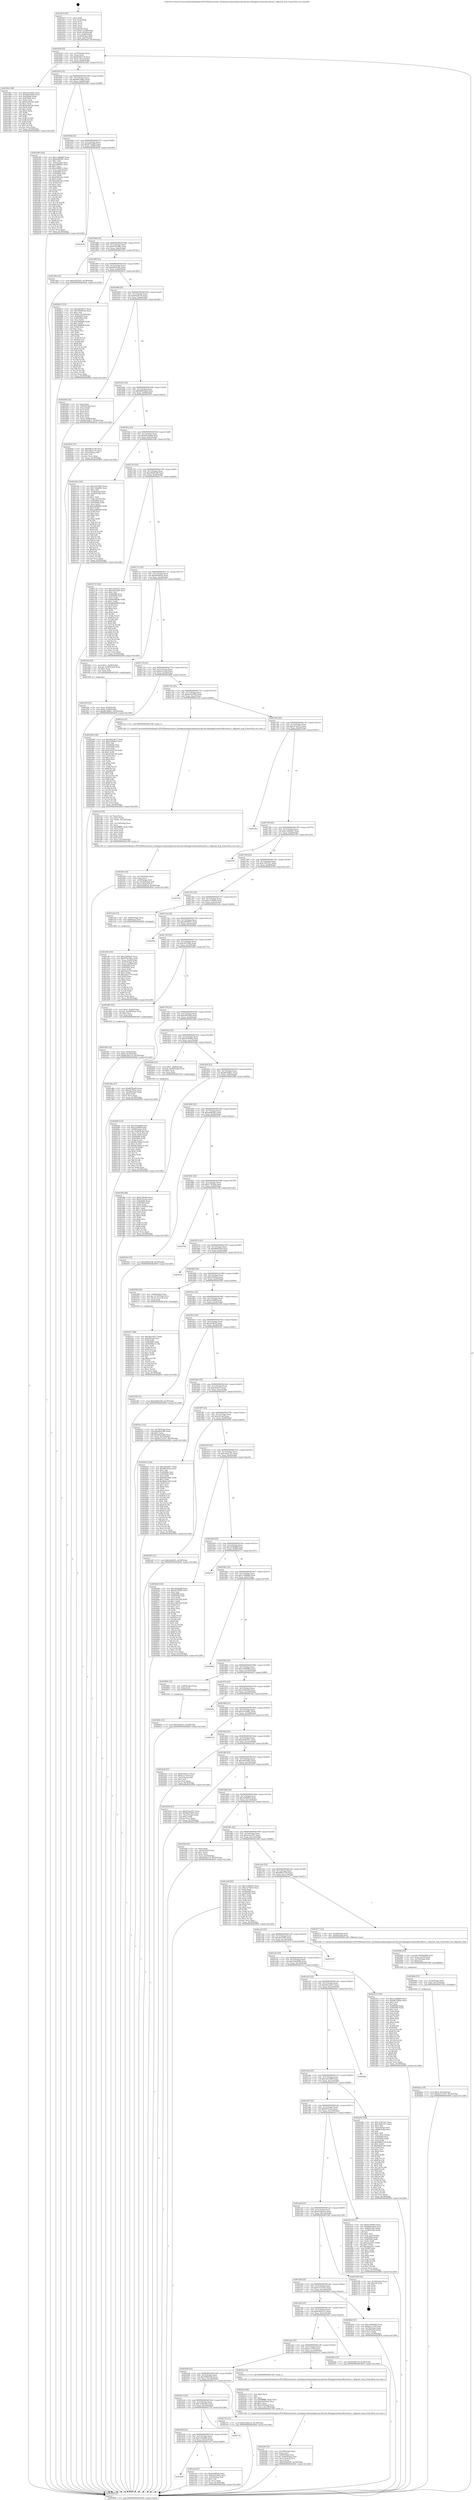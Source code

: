 digraph "0x401610" {
  label = "0x401610 (/mnt/c/Users/mathe/Desktop/tcc/POCII/binaries/extr_h2odepsmrubymrbgemsmruby-bin-debuggertoolsmrdbcmdrun.c_dbgcmd_step_Final-ollvm.out::main(0))"
  labelloc = "t"
  node[shape=record]

  Entry [label="",width=0.3,height=0.3,shape=circle,fillcolor=black,style=filled]
  "0x40163d" [label="{
     0x40163d [23]\l
     | [instrs]\l
     &nbsp;&nbsp;0x40163d \<+3\>: mov -0x78(%rbp),%eax\l
     &nbsp;&nbsp;0x401640 \<+2\>: mov %eax,%ecx\l
     &nbsp;&nbsp;0x401642 \<+6\>: sub $0x8528e17b,%ecx\l
     &nbsp;&nbsp;0x401648 \<+3\>: mov %eax,-0x7c(%rbp)\l
     &nbsp;&nbsp;0x40164b \<+3\>: mov %ecx,-0x80(%rbp)\l
     &nbsp;&nbsp;0x40164e \<+6\>: je 0000000000401db3 \<main+0x7a3\>\l
  }"]
  "0x401db3" [label="{
     0x401db3 [88]\l
     | [instrs]\l
     &nbsp;&nbsp;0x401db3 \<+5\>: mov $0x3353a841,%eax\l
     &nbsp;&nbsp;0x401db8 \<+5\>: mov $0x9d41bda8,%ecx\l
     &nbsp;&nbsp;0x401dbd \<+7\>: mov 0x405060,%edx\l
     &nbsp;&nbsp;0x401dc4 \<+7\>: mov 0x405064,%esi\l
     &nbsp;&nbsp;0x401dcb \<+2\>: mov %edx,%edi\l
     &nbsp;&nbsp;0x401dcd \<+6\>: sub $0x9e5de5de,%edi\l
     &nbsp;&nbsp;0x401dd3 \<+3\>: sub $0x1,%edi\l
     &nbsp;&nbsp;0x401dd6 \<+6\>: add $0x9e5de5de,%edi\l
     &nbsp;&nbsp;0x401ddc \<+3\>: imul %edi,%edx\l
     &nbsp;&nbsp;0x401ddf \<+3\>: and $0x1,%edx\l
     &nbsp;&nbsp;0x401de2 \<+3\>: cmp $0x0,%edx\l
     &nbsp;&nbsp;0x401de5 \<+4\>: sete %r8b\l
     &nbsp;&nbsp;0x401de9 \<+3\>: cmp $0xa,%esi\l
     &nbsp;&nbsp;0x401dec \<+4\>: setl %r9b\l
     &nbsp;&nbsp;0x401df0 \<+3\>: mov %r8b,%r10b\l
     &nbsp;&nbsp;0x401df3 \<+3\>: and %r9b,%r10b\l
     &nbsp;&nbsp;0x401df6 \<+3\>: xor %r9b,%r8b\l
     &nbsp;&nbsp;0x401df9 \<+3\>: or %r8b,%r10b\l
     &nbsp;&nbsp;0x401dfc \<+4\>: test $0x1,%r10b\l
     &nbsp;&nbsp;0x401e00 \<+3\>: cmovne %ecx,%eax\l
     &nbsp;&nbsp;0x401e03 \<+3\>: mov %eax,-0x78(%rbp)\l
     &nbsp;&nbsp;0x401e06 \<+5\>: jmp 0000000000402858 \<main+0x1248\>\l
  }"]
  "0x401654" [label="{
     0x401654 [25]\l
     | [instrs]\l
     &nbsp;&nbsp;0x401654 \<+5\>: jmp 0000000000401659 \<main+0x49\>\l
     &nbsp;&nbsp;0x401659 \<+3\>: mov -0x7c(%rbp),%eax\l
     &nbsp;&nbsp;0x40165c \<+5\>: sub $0x8657d0ba,%eax\l
     &nbsp;&nbsp;0x401661 \<+6\>: mov %eax,-0x84(%rbp)\l
     &nbsp;&nbsp;0x401667 \<+6\>: je 0000000000402399 \<main+0xd89\>\l
  }"]
  Exit [label="",width=0.3,height=0.3,shape=circle,fillcolor=black,style=filled,peripheries=2]
  "0x402399" [label="{
     0x402399 [165]\l
     | [instrs]\l
     &nbsp;&nbsp;0x402399 \<+5\>: mov $0x1c5d8db8,%eax\l
     &nbsp;&nbsp;0x40239e \<+5\>: mov $0xeefd0381,%ecx\l
     &nbsp;&nbsp;0x4023a3 \<+2\>: mov $0x1,%dl\l
     &nbsp;&nbsp;0x4023a5 \<+3\>: mov -0x6c(%rbp),%esi\l
     &nbsp;&nbsp;0x4023a8 \<+6\>: add $0xedf4601c,%esi\l
     &nbsp;&nbsp;0x4023ae \<+3\>: add $0x1,%esi\l
     &nbsp;&nbsp;0x4023b1 \<+6\>: sub $0xedf4601c,%esi\l
     &nbsp;&nbsp;0x4023b7 \<+3\>: mov %esi,-0x6c(%rbp)\l
     &nbsp;&nbsp;0x4023ba \<+7\>: mov 0x405060,%esi\l
     &nbsp;&nbsp;0x4023c1 \<+7\>: mov 0x405064,%edi\l
     &nbsp;&nbsp;0x4023c8 \<+3\>: mov %esi,%r8d\l
     &nbsp;&nbsp;0x4023cb \<+7\>: sub $0xd392c0ea,%r8d\l
     &nbsp;&nbsp;0x4023d2 \<+4\>: sub $0x1,%r8d\l
     &nbsp;&nbsp;0x4023d6 \<+7\>: add $0xd392c0ea,%r8d\l
     &nbsp;&nbsp;0x4023dd \<+4\>: imul %r8d,%esi\l
     &nbsp;&nbsp;0x4023e1 \<+3\>: and $0x1,%esi\l
     &nbsp;&nbsp;0x4023e4 \<+3\>: cmp $0x0,%esi\l
     &nbsp;&nbsp;0x4023e7 \<+4\>: sete %r9b\l
     &nbsp;&nbsp;0x4023eb \<+3\>: cmp $0xa,%edi\l
     &nbsp;&nbsp;0x4023ee \<+4\>: setl %r10b\l
     &nbsp;&nbsp;0x4023f2 \<+3\>: mov %r9b,%r11b\l
     &nbsp;&nbsp;0x4023f5 \<+4\>: xor $0xff,%r11b\l
     &nbsp;&nbsp;0x4023f9 \<+3\>: mov %r10b,%bl\l
     &nbsp;&nbsp;0x4023fc \<+3\>: xor $0xff,%bl\l
     &nbsp;&nbsp;0x4023ff \<+3\>: xor $0x0,%dl\l
     &nbsp;&nbsp;0x402402 \<+3\>: mov %r11b,%r14b\l
     &nbsp;&nbsp;0x402405 \<+4\>: and $0x0,%r14b\l
     &nbsp;&nbsp;0x402409 \<+3\>: and %dl,%r9b\l
     &nbsp;&nbsp;0x40240c \<+3\>: mov %bl,%r15b\l
     &nbsp;&nbsp;0x40240f \<+4\>: and $0x0,%r15b\l
     &nbsp;&nbsp;0x402413 \<+3\>: and %dl,%r10b\l
     &nbsp;&nbsp;0x402416 \<+3\>: or %r9b,%r14b\l
     &nbsp;&nbsp;0x402419 \<+3\>: or %r10b,%r15b\l
     &nbsp;&nbsp;0x40241c \<+3\>: xor %r15b,%r14b\l
     &nbsp;&nbsp;0x40241f \<+3\>: or %bl,%r11b\l
     &nbsp;&nbsp;0x402422 \<+4\>: xor $0xff,%r11b\l
     &nbsp;&nbsp;0x402426 \<+3\>: or $0x0,%dl\l
     &nbsp;&nbsp;0x402429 \<+3\>: and %dl,%r11b\l
     &nbsp;&nbsp;0x40242c \<+3\>: or %r11b,%r14b\l
     &nbsp;&nbsp;0x40242f \<+4\>: test $0x1,%r14b\l
     &nbsp;&nbsp;0x402433 \<+3\>: cmovne %ecx,%eax\l
     &nbsp;&nbsp;0x402436 \<+3\>: mov %eax,-0x78(%rbp)\l
     &nbsp;&nbsp;0x402439 \<+5\>: jmp 0000000000402858 \<main+0x1248\>\l
  }"]
  "0x40166d" [label="{
     0x40166d [25]\l
     | [instrs]\l
     &nbsp;&nbsp;0x40166d \<+5\>: jmp 0000000000401672 \<main+0x62\>\l
     &nbsp;&nbsp;0x401672 \<+3\>: mov -0x7c(%rbp),%eax\l
     &nbsp;&nbsp;0x401675 \<+5\>: sub $0x867fae69,%eax\l
     &nbsp;&nbsp;0x40167a \<+6\>: mov %eax,-0x88(%rbp)\l
     &nbsp;&nbsp;0x401680 \<+6\>: je 0000000000402618 \<main+0x1008\>\l
  }"]
  "0x40260c" [label="{
     0x40260c [12]\l
     | [instrs]\l
     &nbsp;&nbsp;0x40260c \<+7\>: movl $0x595af15,-0x78(%rbp)\l
     &nbsp;&nbsp;0x402613 \<+5\>: jmp 0000000000402858 \<main+0x1248\>\l
  }"]
  "0x402618" [label="{
     0x402618\l
  }", style=dashed]
  "0x401686" [label="{
     0x401686 [25]\l
     | [instrs]\l
     &nbsp;&nbsp;0x401686 \<+5\>: jmp 000000000040168b \<main+0x7b\>\l
     &nbsp;&nbsp;0x40168b \<+3\>: mov -0x7c(%rbp),%eax\l
     &nbsp;&nbsp;0x40168e \<+5\>: sub $0x8762198c,%eax\l
     &nbsp;&nbsp;0x401693 \<+6\>: mov %eax,-0x8c(%rbp)\l
     &nbsp;&nbsp;0x401699 \<+6\>: je 0000000000401d5e \<main+0x74e\>\l
  }"]
  "0x40257c" [label="{
     0x40257c [89]\l
     | [instrs]\l
     &nbsp;&nbsp;0x40257c \<+5\>: mov $0x58e1dd77,%edx\l
     &nbsp;&nbsp;0x402581 \<+5\>: mov $0xcf81aef,%esi\l
     &nbsp;&nbsp;0x402586 \<+3\>: xor %r8d,%r8d\l
     &nbsp;&nbsp;0x402589 \<+8\>: mov 0x405060,%r9d\l
     &nbsp;&nbsp;0x402591 \<+8\>: mov 0x405064,%r10d\l
     &nbsp;&nbsp;0x402599 \<+4\>: sub $0x1,%r8d\l
     &nbsp;&nbsp;0x40259d \<+3\>: mov %r9d,%r11d\l
     &nbsp;&nbsp;0x4025a0 \<+3\>: add %r8d,%r11d\l
     &nbsp;&nbsp;0x4025a3 \<+4\>: imul %r11d,%r9d\l
     &nbsp;&nbsp;0x4025a7 \<+4\>: and $0x1,%r9d\l
     &nbsp;&nbsp;0x4025ab \<+4\>: cmp $0x0,%r9d\l
     &nbsp;&nbsp;0x4025af \<+3\>: sete %bl\l
     &nbsp;&nbsp;0x4025b2 \<+4\>: cmp $0xa,%r10d\l
     &nbsp;&nbsp;0x4025b6 \<+4\>: setl %r14b\l
     &nbsp;&nbsp;0x4025ba \<+3\>: mov %bl,%r15b\l
     &nbsp;&nbsp;0x4025bd \<+3\>: and %r14b,%r15b\l
     &nbsp;&nbsp;0x4025c0 \<+3\>: xor %r14b,%bl\l
     &nbsp;&nbsp;0x4025c3 \<+3\>: or %bl,%r15b\l
     &nbsp;&nbsp;0x4025c6 \<+4\>: test $0x1,%r15b\l
     &nbsp;&nbsp;0x4025ca \<+3\>: cmovne %esi,%edx\l
     &nbsp;&nbsp;0x4025cd \<+3\>: mov %edx,-0x78(%rbp)\l
     &nbsp;&nbsp;0x4025d0 \<+5\>: jmp 0000000000402858 \<main+0x1248\>\l
  }"]
  "0x401d5e" [label="{
     0x401d5e [12]\l
     | [instrs]\l
     &nbsp;&nbsp;0x401d5e \<+7\>: movl $0xcd5f3595,-0x78(%rbp)\l
     &nbsp;&nbsp;0x401d65 \<+5\>: jmp 0000000000402858 \<main+0x1248\>\l
  }"]
  "0x40169f" [label="{
     0x40169f [25]\l
     | [instrs]\l
     &nbsp;&nbsp;0x40169f \<+5\>: jmp 00000000004016a4 \<main+0x94\>\l
     &nbsp;&nbsp;0x4016a4 \<+3\>: mov -0x7c(%rbp),%eax\l
     &nbsp;&nbsp;0x4016a7 \<+5\>: sub $0x8f01616a,%eax\l
     &nbsp;&nbsp;0x4016ac \<+6\>: mov %eax,-0x90(%rbp)\l
     &nbsp;&nbsp;0x4016b2 \<+6\>: je 00000000004026c5 \<main+0x10b5\>\l
  }"]
  "0x4024aa" [label="{
     0x4024aa [19]\l
     | [instrs]\l
     &nbsp;&nbsp;0x4024aa \<+7\>: movl $0x0,-0x74(%rbp)\l
     &nbsp;&nbsp;0x4024b1 \<+7\>: movl $0x61272197,-0x78(%rbp)\l
     &nbsp;&nbsp;0x4024b8 \<+5\>: jmp 0000000000402858 \<main+0x1248\>\l
  }"]
  "0x4026c5" [label="{
     0x4026c5 [151]\l
     | [instrs]\l
     &nbsp;&nbsp;0x4026c5 \<+5\>: mov $0xc6054877,%eax\l
     &nbsp;&nbsp;0x4026ca \<+5\>: mov $0x7090010b,%ecx\l
     &nbsp;&nbsp;0x4026cf \<+2\>: mov $0x1,%dl\l
     &nbsp;&nbsp;0x4026d1 \<+7\>: movl $0x0,-0x30(%rbp)\l
     &nbsp;&nbsp;0x4026d8 \<+7\>: mov 0x405060,%esi\l
     &nbsp;&nbsp;0x4026df \<+7\>: mov 0x405064,%edi\l
     &nbsp;&nbsp;0x4026e6 \<+3\>: mov %esi,%r8d\l
     &nbsp;&nbsp;0x4026e9 \<+7\>: sub $0x186fdaf6,%r8d\l
     &nbsp;&nbsp;0x4026f0 \<+4\>: sub $0x1,%r8d\l
     &nbsp;&nbsp;0x4026f4 \<+7\>: add $0x186fdaf6,%r8d\l
     &nbsp;&nbsp;0x4026fb \<+4\>: imul %r8d,%esi\l
     &nbsp;&nbsp;0x4026ff \<+3\>: and $0x1,%esi\l
     &nbsp;&nbsp;0x402702 \<+3\>: cmp $0x0,%esi\l
     &nbsp;&nbsp;0x402705 \<+4\>: sete %r9b\l
     &nbsp;&nbsp;0x402709 \<+3\>: cmp $0xa,%edi\l
     &nbsp;&nbsp;0x40270c \<+4\>: setl %r10b\l
     &nbsp;&nbsp;0x402710 \<+3\>: mov %r9b,%r11b\l
     &nbsp;&nbsp;0x402713 \<+4\>: xor $0xff,%r11b\l
     &nbsp;&nbsp;0x402717 \<+3\>: mov %r10b,%bl\l
     &nbsp;&nbsp;0x40271a \<+3\>: xor $0xff,%bl\l
     &nbsp;&nbsp;0x40271d \<+3\>: xor $0x0,%dl\l
     &nbsp;&nbsp;0x402720 \<+3\>: mov %r11b,%r14b\l
     &nbsp;&nbsp;0x402723 \<+4\>: and $0x0,%r14b\l
     &nbsp;&nbsp;0x402727 \<+3\>: and %dl,%r9b\l
     &nbsp;&nbsp;0x40272a \<+3\>: mov %bl,%r15b\l
     &nbsp;&nbsp;0x40272d \<+4\>: and $0x0,%r15b\l
     &nbsp;&nbsp;0x402731 \<+3\>: and %dl,%r10b\l
     &nbsp;&nbsp;0x402734 \<+3\>: or %r9b,%r14b\l
     &nbsp;&nbsp;0x402737 \<+3\>: or %r10b,%r15b\l
     &nbsp;&nbsp;0x40273a \<+3\>: xor %r15b,%r14b\l
     &nbsp;&nbsp;0x40273d \<+3\>: or %bl,%r11b\l
     &nbsp;&nbsp;0x402740 \<+4\>: xor $0xff,%r11b\l
     &nbsp;&nbsp;0x402744 \<+3\>: or $0x0,%dl\l
     &nbsp;&nbsp;0x402747 \<+3\>: and %dl,%r11b\l
     &nbsp;&nbsp;0x40274a \<+3\>: or %r11b,%r14b\l
     &nbsp;&nbsp;0x40274d \<+4\>: test $0x1,%r14b\l
     &nbsp;&nbsp;0x402751 \<+3\>: cmovne %ecx,%eax\l
     &nbsp;&nbsp;0x402754 \<+3\>: mov %eax,-0x78(%rbp)\l
     &nbsp;&nbsp;0x402757 \<+5\>: jmp 0000000000402858 \<main+0x1248\>\l
  }"]
  "0x4016b8" [label="{
     0x4016b8 [25]\l
     | [instrs]\l
     &nbsp;&nbsp;0x4016b8 \<+5\>: jmp 00000000004016bd \<main+0xad\>\l
     &nbsp;&nbsp;0x4016bd \<+3\>: mov -0x7c(%rbp),%eax\l
     &nbsp;&nbsp;0x4016c0 \<+5\>: sub $0x93af0176,%eax\l
     &nbsp;&nbsp;0x4016c5 \<+6\>: mov %eax,-0x94(%rbp)\l
     &nbsp;&nbsp;0x4016cb \<+6\>: je 0000000000402456 \<main+0xe46\>\l
  }"]
  "0x40249b" [label="{
     0x40249b [15]\l
     | [instrs]\l
     &nbsp;&nbsp;0x40249b \<+4\>: mov -0x50(%rbp),%rdi\l
     &nbsp;&nbsp;0x40249f \<+6\>: mov %eax,-0x15c(%rbp)\l
     &nbsp;&nbsp;0x4024a5 \<+5\>: call 0000000000401030 \<free@plt\>\l
     | [calls]\l
     &nbsp;&nbsp;0x401030 \{1\} (unknown)\l
  }"]
  "0x402456" [label="{
     0x402456 [33]\l
     | [instrs]\l
     &nbsp;&nbsp;0x402456 \<+2\>: xor %eax,%eax\l
     &nbsp;&nbsp;0x402458 \<+3\>: mov -0x64(%rbp),%ecx\l
     &nbsp;&nbsp;0x40245b \<+2\>: mov %eax,%edx\l
     &nbsp;&nbsp;0x40245d \<+2\>: sub %ecx,%edx\l
     &nbsp;&nbsp;0x40245f \<+2\>: mov %eax,%ecx\l
     &nbsp;&nbsp;0x402461 \<+3\>: sub $0x1,%ecx\l
     &nbsp;&nbsp;0x402464 \<+2\>: add %ecx,%edx\l
     &nbsp;&nbsp;0x402466 \<+2\>: sub %edx,%eax\l
     &nbsp;&nbsp;0x402468 \<+3\>: mov %eax,-0x64(%rbp)\l
     &nbsp;&nbsp;0x40246b \<+7\>: movl $0xd67dd8c1,-0x78(%rbp)\l
     &nbsp;&nbsp;0x402472 \<+5\>: jmp 0000000000402858 \<main+0x1248\>\l
  }"]
  "0x4016d1" [label="{
     0x4016d1 [25]\l
     | [instrs]\l
     &nbsp;&nbsp;0x4016d1 \<+5\>: jmp 00000000004016d6 \<main+0xc6\>\l
     &nbsp;&nbsp;0x4016d6 \<+3\>: mov -0x7c(%rbp),%eax\l
     &nbsp;&nbsp;0x4016d9 \<+5\>: sub $0x990034ad,%eax\l
     &nbsp;&nbsp;0x4016de \<+6\>: mov %eax,-0x98(%rbp)\l
     &nbsp;&nbsp;0x4016e4 \<+6\>: je 0000000000402032 \<main+0xa22\>\l
  }"]
  "0x402484" [label="{
     0x402484 [23]\l
     | [instrs]\l
     &nbsp;&nbsp;0x402484 \<+10\>: movabs $0x4030b6,%rdi\l
     &nbsp;&nbsp;0x40248e \<+3\>: mov %eax,-0x70(%rbp)\l
     &nbsp;&nbsp;0x402491 \<+3\>: mov -0x70(%rbp),%esi\l
     &nbsp;&nbsp;0x402494 \<+2\>: mov $0x0,%al\l
     &nbsp;&nbsp;0x402496 \<+5\>: call 0000000000401040 \<printf@plt\>\l
     | [calls]\l
     &nbsp;&nbsp;0x401040 \{1\} (unknown)\l
  }"]
  "0x402032" [label="{
     0x402032 [27]\l
     | [instrs]\l
     &nbsp;&nbsp;0x402032 \<+5\>: mov $0x49bce738,%eax\l
     &nbsp;&nbsp;0x402037 \<+5\>: mov $0x146a175c,%ecx\l
     &nbsp;&nbsp;0x40203c \<+3\>: mov -0x22(%rbp),%dl\l
     &nbsp;&nbsp;0x40203f \<+3\>: test $0x1,%dl\l
     &nbsp;&nbsp;0x402042 \<+3\>: cmovne %ecx,%eax\l
     &nbsp;&nbsp;0x402045 \<+3\>: mov %eax,-0x78(%rbp)\l
     &nbsp;&nbsp;0x402048 \<+5\>: jmp 0000000000402858 \<main+0x1248\>\l
  }"]
  "0x4016ea" [label="{
     0x4016ea [25]\l
     | [instrs]\l
     &nbsp;&nbsp;0x4016ea \<+5\>: jmp 00000000004016ef \<main+0xdf\>\l
     &nbsp;&nbsp;0x4016ef \<+3\>: mov -0x7c(%rbp),%eax\l
     &nbsp;&nbsp;0x4016f2 \<+5\>: sub $0x9d41bda8,%eax\l
     &nbsp;&nbsp;0x4016f7 \<+6\>: mov %eax,-0x9c(%rbp)\l
     &nbsp;&nbsp;0x4016fd \<+6\>: je 0000000000401e0b \<main+0x7fb\>\l
  }"]
  "0x4022f0" [label="{
     0x4022f0 [35]\l
     | [instrs]\l
     &nbsp;&nbsp;0x4022f0 \<+6\>: mov -0x158(%rbp),%ecx\l
     &nbsp;&nbsp;0x4022f6 \<+3\>: imul %eax,%ecx\l
     &nbsp;&nbsp;0x4022f9 \<+4\>: mov -0x60(%rbp),%rsi\l
     &nbsp;&nbsp;0x4022fd \<+4\>: movslq -0x64(%rbp),%rdi\l
     &nbsp;&nbsp;0x402301 \<+4\>: mov (%rsi,%rdi,8),%rsi\l
     &nbsp;&nbsp;0x402305 \<+2\>: mov %ecx,(%rsi)\l
     &nbsp;&nbsp;0x402307 \<+7\>: movl $0x538e8394,-0x78(%rbp)\l
     &nbsp;&nbsp;0x40230e \<+5\>: jmp 0000000000402858 \<main+0x1248\>\l
  }"]
  "0x401e0b" [label="{
     0x401e0b [164]\l
     | [instrs]\l
     &nbsp;&nbsp;0x401e0b \<+5\>: mov $0x3353a841,%eax\l
     &nbsp;&nbsp;0x401e10 \<+5\>: mov $0x7c8ca9b4,%ecx\l
     &nbsp;&nbsp;0x401e15 \<+2\>: mov $0x1,%dl\l
     &nbsp;&nbsp;0x401e17 \<+3\>: mov -0x54(%rbp),%esi\l
     &nbsp;&nbsp;0x401e1a \<+3\>: cmp -0x48(%rbp),%esi\l
     &nbsp;&nbsp;0x401e1d \<+4\>: setl %dil\l
     &nbsp;&nbsp;0x401e21 \<+4\>: and $0x1,%dil\l
     &nbsp;&nbsp;0x401e25 \<+4\>: mov %dil,-0x23(%rbp)\l
     &nbsp;&nbsp;0x401e29 \<+7\>: mov 0x405060,%esi\l
     &nbsp;&nbsp;0x401e30 \<+8\>: mov 0x405064,%r8d\l
     &nbsp;&nbsp;0x401e38 \<+3\>: mov %esi,%r9d\l
     &nbsp;&nbsp;0x401e3b \<+7\>: add $0xaad8b480,%r9d\l
     &nbsp;&nbsp;0x401e42 \<+4\>: sub $0x1,%r9d\l
     &nbsp;&nbsp;0x401e46 \<+7\>: sub $0xaad8b480,%r9d\l
     &nbsp;&nbsp;0x401e4d \<+4\>: imul %r9d,%esi\l
     &nbsp;&nbsp;0x401e51 \<+3\>: and $0x1,%esi\l
     &nbsp;&nbsp;0x401e54 \<+3\>: cmp $0x0,%esi\l
     &nbsp;&nbsp;0x401e57 \<+4\>: sete %dil\l
     &nbsp;&nbsp;0x401e5b \<+4\>: cmp $0xa,%r8d\l
     &nbsp;&nbsp;0x401e5f \<+4\>: setl %r10b\l
     &nbsp;&nbsp;0x401e63 \<+3\>: mov %dil,%r11b\l
     &nbsp;&nbsp;0x401e66 \<+4\>: xor $0xff,%r11b\l
     &nbsp;&nbsp;0x401e6a \<+3\>: mov %r10b,%bl\l
     &nbsp;&nbsp;0x401e6d \<+3\>: xor $0xff,%bl\l
     &nbsp;&nbsp;0x401e70 \<+3\>: xor $0x0,%dl\l
     &nbsp;&nbsp;0x401e73 \<+3\>: mov %r11b,%r14b\l
     &nbsp;&nbsp;0x401e76 \<+4\>: and $0x0,%r14b\l
     &nbsp;&nbsp;0x401e7a \<+3\>: and %dl,%dil\l
     &nbsp;&nbsp;0x401e7d \<+3\>: mov %bl,%r15b\l
     &nbsp;&nbsp;0x401e80 \<+4\>: and $0x0,%r15b\l
     &nbsp;&nbsp;0x401e84 \<+3\>: and %dl,%r10b\l
     &nbsp;&nbsp;0x401e87 \<+3\>: or %dil,%r14b\l
     &nbsp;&nbsp;0x401e8a \<+3\>: or %r10b,%r15b\l
     &nbsp;&nbsp;0x401e8d \<+3\>: xor %r15b,%r14b\l
     &nbsp;&nbsp;0x401e90 \<+3\>: or %bl,%r11b\l
     &nbsp;&nbsp;0x401e93 \<+4\>: xor $0xff,%r11b\l
     &nbsp;&nbsp;0x401e97 \<+3\>: or $0x0,%dl\l
     &nbsp;&nbsp;0x401e9a \<+3\>: and %dl,%r11b\l
     &nbsp;&nbsp;0x401e9d \<+3\>: or %r11b,%r14b\l
     &nbsp;&nbsp;0x401ea0 \<+4\>: test $0x1,%r14b\l
     &nbsp;&nbsp;0x401ea4 \<+3\>: cmovne %ecx,%eax\l
     &nbsp;&nbsp;0x401ea7 \<+3\>: mov %eax,-0x78(%rbp)\l
     &nbsp;&nbsp;0x401eaa \<+5\>: jmp 0000000000402858 \<main+0x1248\>\l
  }"]
  "0x401703" [label="{
     0x401703 [25]\l
     | [instrs]\l
     &nbsp;&nbsp;0x401703 \<+5\>: jmp 0000000000401708 \<main+0xf8\>\l
     &nbsp;&nbsp;0x401708 \<+3\>: mov -0x7c(%rbp),%eax\l
     &nbsp;&nbsp;0x40170b \<+5\>: sub $0xa95bb7d8,%eax\l
     &nbsp;&nbsp;0x401710 \<+6\>: mov %eax,-0xa0(%rbp)\l
     &nbsp;&nbsp;0x401716 \<+6\>: je 0000000000402174 \<main+0xb64\>\l
  }"]
  "0x4022c8" [label="{
     0x4022c8 [40]\l
     | [instrs]\l
     &nbsp;&nbsp;0x4022c8 \<+5\>: mov $0x2,%ecx\l
     &nbsp;&nbsp;0x4022cd \<+1\>: cltd\l
     &nbsp;&nbsp;0x4022ce \<+2\>: idiv %ecx\l
     &nbsp;&nbsp;0x4022d0 \<+6\>: imul $0xfffffffe,%edx,%ecx\l
     &nbsp;&nbsp;0x4022d6 \<+6\>: sub $0xe5295ebd,%ecx\l
     &nbsp;&nbsp;0x4022dc \<+3\>: add $0x1,%ecx\l
     &nbsp;&nbsp;0x4022df \<+6\>: add $0xe5295ebd,%ecx\l
     &nbsp;&nbsp;0x4022e5 \<+6\>: mov %ecx,-0x158(%rbp)\l
     &nbsp;&nbsp;0x4022eb \<+5\>: call 0000000000401160 \<next_i\>\l
     | [calls]\l
     &nbsp;&nbsp;0x401160 \{1\} (/mnt/c/Users/mathe/Desktop/tcc/POCII/binaries/extr_h2odepsmrubymrbgemsmruby-bin-debuggertoolsmrdbcmdrun.c_dbgcmd_step_Final-ollvm.out::next_i)\l
  }"]
  "0x402174" [label="{
     0x402174 [144]\l
     | [instrs]\l
     &nbsp;&nbsp;0x402174 \<+5\>: mov $0xc33b72e7,%eax\l
     &nbsp;&nbsp;0x402179 \<+5\>: mov $0x5a0144f9,%ecx\l
     &nbsp;&nbsp;0x40217e \<+2\>: mov $0x1,%dl\l
     &nbsp;&nbsp;0x402180 \<+7\>: mov 0x405060,%esi\l
     &nbsp;&nbsp;0x402187 \<+7\>: mov 0x405064,%edi\l
     &nbsp;&nbsp;0x40218e \<+3\>: mov %esi,%r8d\l
     &nbsp;&nbsp;0x402191 \<+7\>: sub $0x89e9606b,%r8d\l
     &nbsp;&nbsp;0x402198 \<+4\>: sub $0x1,%r8d\l
     &nbsp;&nbsp;0x40219c \<+7\>: add $0x89e9606b,%r8d\l
     &nbsp;&nbsp;0x4021a3 \<+4\>: imul %r8d,%esi\l
     &nbsp;&nbsp;0x4021a7 \<+3\>: and $0x1,%esi\l
     &nbsp;&nbsp;0x4021aa \<+3\>: cmp $0x0,%esi\l
     &nbsp;&nbsp;0x4021ad \<+4\>: sete %r9b\l
     &nbsp;&nbsp;0x4021b1 \<+3\>: cmp $0xa,%edi\l
     &nbsp;&nbsp;0x4021b4 \<+4\>: setl %r10b\l
     &nbsp;&nbsp;0x4021b8 \<+3\>: mov %r9b,%r11b\l
     &nbsp;&nbsp;0x4021bb \<+4\>: xor $0xff,%r11b\l
     &nbsp;&nbsp;0x4021bf \<+3\>: mov %r10b,%bl\l
     &nbsp;&nbsp;0x4021c2 \<+3\>: xor $0xff,%bl\l
     &nbsp;&nbsp;0x4021c5 \<+3\>: xor $0x0,%dl\l
     &nbsp;&nbsp;0x4021c8 \<+3\>: mov %r11b,%r14b\l
     &nbsp;&nbsp;0x4021cb \<+4\>: and $0x0,%r14b\l
     &nbsp;&nbsp;0x4021cf \<+3\>: and %dl,%r9b\l
     &nbsp;&nbsp;0x4021d2 \<+3\>: mov %bl,%r15b\l
     &nbsp;&nbsp;0x4021d5 \<+4\>: and $0x0,%r15b\l
     &nbsp;&nbsp;0x4021d9 \<+3\>: and %dl,%r10b\l
     &nbsp;&nbsp;0x4021dc \<+3\>: or %r9b,%r14b\l
     &nbsp;&nbsp;0x4021df \<+3\>: or %r10b,%r15b\l
     &nbsp;&nbsp;0x4021e2 \<+3\>: xor %r15b,%r14b\l
     &nbsp;&nbsp;0x4021e5 \<+3\>: or %bl,%r11b\l
     &nbsp;&nbsp;0x4021e8 \<+4\>: xor $0xff,%r11b\l
     &nbsp;&nbsp;0x4021ec \<+3\>: or $0x0,%dl\l
     &nbsp;&nbsp;0x4021ef \<+3\>: and %dl,%r11b\l
     &nbsp;&nbsp;0x4021f2 \<+3\>: or %r11b,%r14b\l
     &nbsp;&nbsp;0x4021f5 \<+4\>: test $0x1,%r14b\l
     &nbsp;&nbsp;0x4021f9 \<+3\>: cmovne %ecx,%eax\l
     &nbsp;&nbsp;0x4021fc \<+3\>: mov %eax,-0x78(%rbp)\l
     &nbsp;&nbsp;0x4021ff \<+5\>: jmp 0000000000402858 \<main+0x1248\>\l
  }"]
  "0x40171c" [label="{
     0x40171c [25]\l
     | [instrs]\l
     &nbsp;&nbsp;0x40171c \<+5\>: jmp 0000000000401721 \<main+0x111\>\l
     &nbsp;&nbsp;0x401721 \<+3\>: mov -0x7c(%rbp),%eax\l
     &nbsp;&nbsp;0x401724 \<+5\>: sub $0xb9ef95eb,%eax\l
     &nbsp;&nbsp;0x401729 \<+6\>: mov %eax,-0xa4(%rbp)\l
     &nbsp;&nbsp;0x40172f \<+6\>: je 0000000000401f3d \<main+0x92d\>\l
  }"]
  "0x4020f4" [label="{
     0x4020f4 [116]\l
     | [instrs]\l
     &nbsp;&nbsp;0x4020f4 \<+5\>: mov $0x183b6d6f,%ecx\l
     &nbsp;&nbsp;0x4020f9 \<+5\>: mov $0x2a4586f,%edx\l
     &nbsp;&nbsp;0x4020fe \<+4\>: mov -0x60(%rbp),%rdi\l
     &nbsp;&nbsp;0x402102 \<+4\>: movslq -0x64(%rbp),%rsi\l
     &nbsp;&nbsp;0x402106 \<+4\>: mov %rax,(%rdi,%rsi,8)\l
     &nbsp;&nbsp;0x40210a \<+7\>: movl $0x0,-0x6c(%rbp)\l
     &nbsp;&nbsp;0x402111 \<+8\>: mov 0x405060,%r8d\l
     &nbsp;&nbsp;0x402119 \<+8\>: mov 0x405064,%r9d\l
     &nbsp;&nbsp;0x402121 \<+3\>: mov %r8d,%r10d\l
     &nbsp;&nbsp;0x402124 \<+7\>: sub $0x6fa70b4a,%r10d\l
     &nbsp;&nbsp;0x40212b \<+4\>: sub $0x1,%r10d\l
     &nbsp;&nbsp;0x40212f \<+7\>: add $0x6fa70b4a,%r10d\l
     &nbsp;&nbsp;0x402136 \<+4\>: imul %r10d,%r8d\l
     &nbsp;&nbsp;0x40213a \<+4\>: and $0x1,%r8d\l
     &nbsp;&nbsp;0x40213e \<+4\>: cmp $0x0,%r8d\l
     &nbsp;&nbsp;0x402142 \<+4\>: sete %r11b\l
     &nbsp;&nbsp;0x402146 \<+4\>: cmp $0xa,%r9d\l
     &nbsp;&nbsp;0x40214a \<+3\>: setl %bl\l
     &nbsp;&nbsp;0x40214d \<+3\>: mov %r11b,%r14b\l
     &nbsp;&nbsp;0x402150 \<+3\>: and %bl,%r14b\l
     &nbsp;&nbsp;0x402153 \<+3\>: xor %bl,%r11b\l
     &nbsp;&nbsp;0x402156 \<+3\>: or %r11b,%r14b\l
     &nbsp;&nbsp;0x402159 \<+4\>: test $0x1,%r14b\l
     &nbsp;&nbsp;0x40215d \<+3\>: cmovne %edx,%ecx\l
     &nbsp;&nbsp;0x402160 \<+3\>: mov %ecx,-0x78(%rbp)\l
     &nbsp;&nbsp;0x402163 \<+5\>: jmp 0000000000402858 \<main+0x1248\>\l
  }"]
  "0x401f3d" [label="{
     0x401f3d [23]\l
     | [instrs]\l
     &nbsp;&nbsp;0x401f3d \<+7\>: movl $0x1,-0x58(%rbp)\l
     &nbsp;&nbsp;0x401f44 \<+4\>: movslq -0x58(%rbp),%rax\l
     &nbsp;&nbsp;0x401f48 \<+4\>: shl $0x3,%rax\l
     &nbsp;&nbsp;0x401f4c \<+3\>: mov %rax,%rdi\l
     &nbsp;&nbsp;0x401f4f \<+5\>: call 0000000000401050 \<malloc@plt\>\l
     | [calls]\l
     &nbsp;&nbsp;0x401050 \{1\} (unknown)\l
  }"]
  "0x401735" [label="{
     0x401735 [25]\l
     | [instrs]\l
     &nbsp;&nbsp;0x401735 \<+5\>: jmp 000000000040173a \<main+0x12a\>\l
     &nbsp;&nbsp;0x40173a \<+3\>: mov -0x7c(%rbp),%eax\l
     &nbsp;&nbsp;0x40173d \<+5\>: sub $0xbe1ccca9,%eax\l
     &nbsp;&nbsp;0x401742 \<+6\>: mov %eax,-0xa8(%rbp)\l
     &nbsp;&nbsp;0x401748 \<+6\>: je 00000000004024d8 \<main+0xec8\>\l
  }"]
  "0x401f54" [label="{
     0x401f54 [23]\l
     | [instrs]\l
     &nbsp;&nbsp;0x401f54 \<+4\>: mov %rax,-0x60(%rbp)\l
     &nbsp;&nbsp;0x401f58 \<+7\>: movl $0x0,-0x64(%rbp)\l
     &nbsp;&nbsp;0x401f5f \<+7\>: movl $0xd67dd8c1,-0x78(%rbp)\l
     &nbsp;&nbsp;0x401f66 \<+5\>: jmp 0000000000402858 \<main+0x1248\>\l
  }"]
  "0x4024d8" [label="{
     0x4024d8 [144]\l
     | [instrs]\l
     &nbsp;&nbsp;0x4024d8 \<+5\>: mov $0x58e1dd77,%eax\l
     &nbsp;&nbsp;0x4024dd \<+5\>: mov $0xfa363fad,%ecx\l
     &nbsp;&nbsp;0x4024e2 \<+2\>: mov $0x1,%dl\l
     &nbsp;&nbsp;0x4024e4 \<+7\>: mov 0x405060,%esi\l
     &nbsp;&nbsp;0x4024eb \<+7\>: mov 0x405064,%edi\l
     &nbsp;&nbsp;0x4024f2 \<+3\>: mov %esi,%r8d\l
     &nbsp;&nbsp;0x4024f5 \<+7\>: add $0xd7e621d0,%r8d\l
     &nbsp;&nbsp;0x4024fc \<+4\>: sub $0x1,%r8d\l
     &nbsp;&nbsp;0x402500 \<+7\>: sub $0xd7e621d0,%r8d\l
     &nbsp;&nbsp;0x402507 \<+4\>: imul %r8d,%esi\l
     &nbsp;&nbsp;0x40250b \<+3\>: and $0x1,%esi\l
     &nbsp;&nbsp;0x40250e \<+3\>: cmp $0x0,%esi\l
     &nbsp;&nbsp;0x402511 \<+4\>: sete %r9b\l
     &nbsp;&nbsp;0x402515 \<+3\>: cmp $0xa,%edi\l
     &nbsp;&nbsp;0x402518 \<+4\>: setl %r10b\l
     &nbsp;&nbsp;0x40251c \<+3\>: mov %r9b,%r11b\l
     &nbsp;&nbsp;0x40251f \<+4\>: xor $0xff,%r11b\l
     &nbsp;&nbsp;0x402523 \<+3\>: mov %r10b,%bl\l
     &nbsp;&nbsp;0x402526 \<+3\>: xor $0xff,%bl\l
     &nbsp;&nbsp;0x402529 \<+3\>: xor $0x1,%dl\l
     &nbsp;&nbsp;0x40252c \<+3\>: mov %r11b,%r14b\l
     &nbsp;&nbsp;0x40252f \<+4\>: and $0xff,%r14b\l
     &nbsp;&nbsp;0x402533 \<+3\>: and %dl,%r9b\l
     &nbsp;&nbsp;0x402536 \<+3\>: mov %bl,%r15b\l
     &nbsp;&nbsp;0x402539 \<+4\>: and $0xff,%r15b\l
     &nbsp;&nbsp;0x40253d \<+3\>: and %dl,%r10b\l
     &nbsp;&nbsp;0x402540 \<+3\>: or %r9b,%r14b\l
     &nbsp;&nbsp;0x402543 \<+3\>: or %r10b,%r15b\l
     &nbsp;&nbsp;0x402546 \<+3\>: xor %r15b,%r14b\l
     &nbsp;&nbsp;0x402549 \<+3\>: or %bl,%r11b\l
     &nbsp;&nbsp;0x40254c \<+4\>: xor $0xff,%r11b\l
     &nbsp;&nbsp;0x402550 \<+3\>: or $0x1,%dl\l
     &nbsp;&nbsp;0x402553 \<+3\>: and %dl,%r11b\l
     &nbsp;&nbsp;0x402556 \<+3\>: or %r11b,%r14b\l
     &nbsp;&nbsp;0x402559 \<+4\>: test $0x1,%r14b\l
     &nbsp;&nbsp;0x40255d \<+3\>: cmovne %ecx,%eax\l
     &nbsp;&nbsp;0x402560 \<+3\>: mov %eax,-0x78(%rbp)\l
     &nbsp;&nbsp;0x402563 \<+5\>: jmp 0000000000402858 \<main+0x1248\>\l
  }"]
  "0x40174e" [label="{
     0x40174e [25]\l
     | [instrs]\l
     &nbsp;&nbsp;0x40174e \<+5\>: jmp 0000000000401753 \<main+0x143\>\l
     &nbsp;&nbsp;0x401753 \<+3\>: mov -0x7c(%rbp),%eax\l
     &nbsp;&nbsp;0x401756 \<+5\>: sub $0xbe351665,%eax\l
     &nbsp;&nbsp;0x40175b \<+6\>: mov %eax,-0xac(%rbp)\l
     &nbsp;&nbsp;0x401761 \<+6\>: je 0000000000401eca \<main+0x8ba\>\l
  }"]
  "0x401f03" [label="{
     0x401f03 [33]\l
     | [instrs]\l
     &nbsp;&nbsp;0x401f03 \<+6\>: mov -0x154(%rbp),%ecx\l
     &nbsp;&nbsp;0x401f09 \<+3\>: imul %eax,%ecx\l
     &nbsp;&nbsp;0x401f0c \<+4\>: mov -0x50(%rbp),%r8\l
     &nbsp;&nbsp;0x401f10 \<+4\>: movslq -0x54(%rbp),%r9\l
     &nbsp;&nbsp;0x401f14 \<+4\>: mov %ecx,(%r8,%r9,4)\l
     &nbsp;&nbsp;0x401f18 \<+7\>: movl $0x3e008f16,-0x78(%rbp)\l
     &nbsp;&nbsp;0x401f1f \<+5\>: jmp 0000000000402858 \<main+0x1248\>\l
  }"]
  "0x401eca" [label="{
     0x401eca [5]\l
     | [instrs]\l
     &nbsp;&nbsp;0x401eca \<+5\>: call 0000000000401160 \<next_i\>\l
     | [calls]\l
     &nbsp;&nbsp;0x401160 \{1\} (/mnt/c/Users/mathe/Desktop/tcc/POCII/binaries/extr_h2odepsmrubymrbgemsmruby-bin-debuggertoolsmrdbcmdrun.c_dbgcmd_step_Final-ollvm.out::next_i)\l
  }"]
  "0x401767" [label="{
     0x401767 [25]\l
     | [instrs]\l
     &nbsp;&nbsp;0x401767 \<+5\>: jmp 000000000040176c \<main+0x15c\>\l
     &nbsp;&nbsp;0x40176c \<+3\>: mov -0x7c(%rbp),%eax\l
     &nbsp;&nbsp;0x40176f \<+5\>: sub $0xc072e015,%eax\l
     &nbsp;&nbsp;0x401774 \<+6\>: mov %eax,-0xb0(%rbp)\l
     &nbsp;&nbsp;0x40177a \<+6\>: je 0000000000401c8c \<main+0x67c\>\l
  }"]
  "0x401ecf" [label="{
     0x401ecf [52]\l
     | [instrs]\l
     &nbsp;&nbsp;0x401ecf \<+2\>: xor %ecx,%ecx\l
     &nbsp;&nbsp;0x401ed1 \<+5\>: mov $0x2,%edx\l
     &nbsp;&nbsp;0x401ed6 \<+6\>: mov %edx,-0x150(%rbp)\l
     &nbsp;&nbsp;0x401edc \<+1\>: cltd\l
     &nbsp;&nbsp;0x401edd \<+6\>: mov -0x150(%rbp),%esi\l
     &nbsp;&nbsp;0x401ee3 \<+2\>: idiv %esi\l
     &nbsp;&nbsp;0x401ee5 \<+6\>: imul $0xfffffffe,%edx,%edx\l
     &nbsp;&nbsp;0x401eeb \<+2\>: mov %ecx,%edi\l
     &nbsp;&nbsp;0x401eed \<+2\>: sub %edx,%edi\l
     &nbsp;&nbsp;0x401eef \<+2\>: mov %ecx,%edx\l
     &nbsp;&nbsp;0x401ef1 \<+3\>: sub $0x1,%edx\l
     &nbsp;&nbsp;0x401ef4 \<+2\>: add %edx,%edi\l
     &nbsp;&nbsp;0x401ef6 \<+2\>: sub %edi,%ecx\l
     &nbsp;&nbsp;0x401ef8 \<+6\>: mov %ecx,-0x154(%rbp)\l
     &nbsp;&nbsp;0x401efe \<+5\>: call 0000000000401160 \<next_i\>\l
     | [calls]\l
     &nbsp;&nbsp;0x401160 \{1\} (/mnt/c/Users/mathe/Desktop/tcc/POCII/binaries/extr_h2odepsmrubymrbgemsmruby-bin-debuggertoolsmrdbcmdrun.c_dbgcmd_step_Final-ollvm.out::next_i)\l
  }"]
  "0x401c8c" [label="{
     0x401c8c\l
  }", style=dashed]
  "0x401780" [label="{
     0x401780 [25]\l
     | [instrs]\l
     &nbsp;&nbsp;0x401780 \<+5\>: jmp 0000000000401785 \<main+0x175\>\l
     &nbsp;&nbsp;0x401785 \<+3\>: mov -0x7c(%rbp),%eax\l
     &nbsp;&nbsp;0x401788 \<+5\>: sub $0xc2266ad7,%eax\l
     &nbsp;&nbsp;0x40178d \<+6\>: mov %eax,-0xb4(%rbp)\l
     &nbsp;&nbsp;0x401793 \<+6\>: je 0000000000402793 \<main+0x1183\>\l
  }"]
  "0x401b4f" [label="{
     0x401b4f\l
  }", style=dashed]
  "0x402793" [label="{
     0x402793\l
  }", style=dashed]
  "0x401799" [label="{
     0x401799 [25]\l
     | [instrs]\l
     &nbsp;&nbsp;0x401799 \<+5\>: jmp 000000000040179e \<main+0x18e\>\l
     &nbsp;&nbsp;0x40179e \<+3\>: mov -0x7c(%rbp),%eax\l
     &nbsp;&nbsp;0x4017a1 \<+5\>: sub $0xc33b72e7,%eax\l
     &nbsp;&nbsp;0x4017a6 \<+6\>: mov %eax,-0xb8(%rbp)\l
     &nbsp;&nbsp;0x4017ac \<+6\>: je 00000000004027fd \<main+0x11ed\>\l
  }"]
  "0x401eaf" [label="{
     0x401eaf [27]\l
     | [instrs]\l
     &nbsp;&nbsp;0x401eaf \<+5\>: mov $0xb9ef95eb,%eax\l
     &nbsp;&nbsp;0x401eb4 \<+5\>: mov $0xbe351665,%ecx\l
     &nbsp;&nbsp;0x401eb9 \<+3\>: mov -0x23(%rbp),%dl\l
     &nbsp;&nbsp;0x401ebc \<+3\>: test $0x1,%dl\l
     &nbsp;&nbsp;0x401ebf \<+3\>: cmovne %ecx,%eax\l
     &nbsp;&nbsp;0x401ec2 \<+3\>: mov %eax,-0x78(%rbp)\l
     &nbsp;&nbsp;0x401ec5 \<+5\>: jmp 0000000000402858 \<main+0x1248\>\l
  }"]
  "0x4027fd" [label="{
     0x4027fd\l
  }", style=dashed]
  "0x4017b2" [label="{
     0x4017b2 [25]\l
     | [instrs]\l
     &nbsp;&nbsp;0x4017b2 \<+5\>: jmp 00000000004017b7 \<main+0x1a7\>\l
     &nbsp;&nbsp;0x4017b7 \<+3\>: mov -0x7c(%rbp),%eax\l
     &nbsp;&nbsp;0x4017ba \<+5\>: sub $0xc3c70b23,%eax\l
     &nbsp;&nbsp;0x4017bf \<+6\>: mov %eax,-0xbc(%rbp)\l
     &nbsp;&nbsp;0x4017c5 \<+6\>: je 0000000000401ceb \<main+0x6db\>\l
  }"]
  "0x401b36" [label="{
     0x401b36 [25]\l
     | [instrs]\l
     &nbsp;&nbsp;0x401b36 \<+5\>: jmp 0000000000401b3b \<main+0x52b\>\l
     &nbsp;&nbsp;0x401b3b \<+3\>: mov -0x7c(%rbp),%eax\l
     &nbsp;&nbsp;0x401b3e \<+5\>: sub $0x7c8ca9b4,%eax\l
     &nbsp;&nbsp;0x401b43 \<+6\>: mov %eax,-0x14c(%rbp)\l
     &nbsp;&nbsp;0x401b49 \<+6\>: je 0000000000401eaf \<main+0x89f\>\l
  }"]
  "0x401ceb" [label="{
     0x401ceb [13]\l
     | [instrs]\l
     &nbsp;&nbsp;0x401ceb \<+4\>: mov -0x40(%rbp),%rax\l
     &nbsp;&nbsp;0x401cef \<+4\>: mov 0x8(%rax),%rdi\l
     &nbsp;&nbsp;0x401cf3 \<+5\>: call 0000000000401060 \<atoi@plt\>\l
     | [calls]\l
     &nbsp;&nbsp;0x401060 \{1\} (unknown)\l
  }"]
  "0x4017cb" [label="{
     0x4017cb [25]\l
     | [instrs]\l
     &nbsp;&nbsp;0x4017cb \<+5\>: jmp 00000000004017d0 \<main+0x1c0\>\l
     &nbsp;&nbsp;0x4017d0 \<+3\>: mov -0x7c(%rbp),%eax\l
     &nbsp;&nbsp;0x4017d3 \<+5\>: sub $0xc6054877,%eax\l
     &nbsp;&nbsp;0x4017d8 \<+6\>: mov %eax,-0xc0(%rbp)\l
     &nbsp;&nbsp;0x4017de \<+6\>: je 000000000040284a \<main+0x123a\>\l
  }"]
  "0x40277b" [label="{
     0x40277b\l
  }", style=dashed]
  "0x40284a" [label="{
     0x40284a\l
  }", style=dashed]
  "0x4017e4" [label="{
     0x4017e4 [25]\l
     | [instrs]\l
     &nbsp;&nbsp;0x4017e4 \<+5\>: jmp 00000000004017e9 \<main+0x1d9\>\l
     &nbsp;&nbsp;0x4017e9 \<+3\>: mov -0x7c(%rbp),%eax\l
     &nbsp;&nbsp;0x4017ec \<+5\>: sub $0xc837fe6a,%eax\l
     &nbsp;&nbsp;0x4017f1 \<+6\>: mov %eax,-0xc4(%rbp)\l
     &nbsp;&nbsp;0x4017f7 \<+6\>: je 0000000000401d85 \<main+0x775\>\l
  }"]
  "0x401b1d" [label="{
     0x401b1d [25]\l
     | [instrs]\l
     &nbsp;&nbsp;0x401b1d \<+5\>: jmp 0000000000401b22 \<main+0x512\>\l
     &nbsp;&nbsp;0x401b22 \<+3\>: mov -0x7c(%rbp),%eax\l
     &nbsp;&nbsp;0x401b25 \<+5\>: sub $0x723ba303,%eax\l
     &nbsp;&nbsp;0x401b2a \<+6\>: mov %eax,-0x148(%rbp)\l
     &nbsp;&nbsp;0x401b30 \<+6\>: je 000000000040277b \<main+0x116b\>\l
  }"]
  "0x401d85" [label="{
     0x401d85 [23]\l
     | [instrs]\l
     &nbsp;&nbsp;0x401d85 \<+7\>: movl $0x1,-0x48(%rbp)\l
     &nbsp;&nbsp;0x401d8c \<+4\>: movslq -0x48(%rbp),%rax\l
     &nbsp;&nbsp;0x401d90 \<+4\>: shl $0x2,%rax\l
     &nbsp;&nbsp;0x401d94 \<+3\>: mov %rax,%rdi\l
     &nbsp;&nbsp;0x401d97 \<+5\>: call 0000000000401050 \<malloc@plt\>\l
     | [calls]\l
     &nbsp;&nbsp;0x401050 \{1\} (unknown)\l
  }"]
  "0x4017fd" [label="{
     0x4017fd [25]\l
     | [instrs]\l
     &nbsp;&nbsp;0x4017fd \<+5\>: jmp 0000000000401802 \<main+0x1f2\>\l
     &nbsp;&nbsp;0x401802 \<+3\>: mov -0x7c(%rbp),%eax\l
     &nbsp;&nbsp;0x401805 \<+5\>: sub $0xcd5f3595,%eax\l
     &nbsp;&nbsp;0x40180a \<+6\>: mov %eax,-0xc8(%rbp)\l
     &nbsp;&nbsp;0x401810 \<+6\>: je 0000000000401d6a \<main+0x75a\>\l
  }"]
  "0x40275c" [label="{
     0x40275c [12]\l
     | [instrs]\l
     &nbsp;&nbsp;0x40275c \<+7\>: movl $0x610dba14,-0x78(%rbp)\l
     &nbsp;&nbsp;0x402763 \<+5\>: jmp 0000000000402858 \<main+0x1248\>\l
  }"]
  "0x401d6a" [label="{
     0x401d6a [27]\l
     | [instrs]\l
     &nbsp;&nbsp;0x401d6a \<+5\>: mov $0x867fae69,%eax\l
     &nbsp;&nbsp;0x401d6f \<+5\>: mov $0xc837fe6a,%ecx\l
     &nbsp;&nbsp;0x401d74 \<+3\>: mov -0x28(%rbp),%edx\l
     &nbsp;&nbsp;0x401d77 \<+3\>: cmp $0x0,%edx\l
     &nbsp;&nbsp;0x401d7a \<+3\>: cmove %ecx,%eax\l
     &nbsp;&nbsp;0x401d7d \<+3\>: mov %eax,-0x78(%rbp)\l
     &nbsp;&nbsp;0x401d80 \<+5\>: jmp 0000000000402858 \<main+0x1248\>\l
  }"]
  "0x401816" [label="{
     0x401816 [25]\l
     | [instrs]\l
     &nbsp;&nbsp;0x401816 \<+5\>: jmp 000000000040181b \<main+0x20b\>\l
     &nbsp;&nbsp;0x40181b \<+3\>: mov -0x7c(%rbp),%eax\l
     &nbsp;&nbsp;0x40181e \<+5\>: sub $0xd27f3464,%eax\l
     &nbsp;&nbsp;0x401823 \<+6\>: mov %eax,-0xcc(%rbp)\l
     &nbsp;&nbsp;0x401829 \<+6\>: je 00000000004020dd \<main+0xacd\>\l
  }"]
  "0x401b04" [label="{
     0x401b04 [25]\l
     | [instrs]\l
     &nbsp;&nbsp;0x401b04 \<+5\>: jmp 0000000000401b09 \<main+0x4f9\>\l
     &nbsp;&nbsp;0x401b09 \<+3\>: mov -0x7c(%rbp),%eax\l
     &nbsp;&nbsp;0x401b0c \<+5\>: sub $0x7090010b,%eax\l
     &nbsp;&nbsp;0x401b11 \<+6\>: mov %eax,-0x144(%rbp)\l
     &nbsp;&nbsp;0x401b17 \<+6\>: je 000000000040275c \<main+0x114c\>\l
  }"]
  "0x4020dd" [label="{
     0x4020dd [23]\l
     | [instrs]\l
     &nbsp;&nbsp;0x4020dd \<+7\>: movl $0x1,-0x68(%rbp)\l
     &nbsp;&nbsp;0x4020e4 \<+4\>: movslq -0x68(%rbp),%rax\l
     &nbsp;&nbsp;0x4020e8 \<+4\>: shl $0x2,%rax\l
     &nbsp;&nbsp;0x4020ec \<+3\>: mov %rax,%rdi\l
     &nbsp;&nbsp;0x4020ef \<+5\>: call 0000000000401050 \<malloc@plt\>\l
     | [calls]\l
     &nbsp;&nbsp;0x401050 \{1\} (unknown)\l
  }"]
  "0x40182f" [label="{
     0x40182f [25]\l
     | [instrs]\l
     &nbsp;&nbsp;0x40182f \<+5\>: jmp 0000000000401834 \<main+0x224\>\l
     &nbsp;&nbsp;0x401834 \<+3\>: mov -0x7c(%rbp),%eax\l
     &nbsp;&nbsp;0x401837 \<+5\>: sub $0xd67dd8c1,%eax\l
     &nbsp;&nbsp;0x40183c \<+6\>: mov %eax,-0xd0(%rbp)\l
     &nbsp;&nbsp;0x401842 \<+6\>: je 0000000000401f6b \<main+0x95b\>\l
  }"]
  "0x4022c3" [label="{
     0x4022c3 [5]\l
     | [instrs]\l
     &nbsp;&nbsp;0x4022c3 \<+5\>: call 0000000000401160 \<next_i\>\l
     | [calls]\l
     &nbsp;&nbsp;0x401160 \{1\} (/mnt/c/Users/mathe/Desktop/tcc/POCII/binaries/extr_h2odepsmrubymrbgemsmruby-bin-debuggertoolsmrdbcmdrun.c_dbgcmd_step_Final-ollvm.out::next_i)\l
  }"]
  "0x401f6b" [label="{
     0x401f6b [88]\l
     | [instrs]\l
     &nbsp;&nbsp;0x401f6b \<+5\>: mov $0xf179549a,%eax\l
     &nbsp;&nbsp;0x401f70 \<+5\>: mov $0x5f701dce,%ecx\l
     &nbsp;&nbsp;0x401f75 \<+7\>: mov 0x405060,%edx\l
     &nbsp;&nbsp;0x401f7c \<+7\>: mov 0x405064,%esi\l
     &nbsp;&nbsp;0x401f83 \<+2\>: mov %edx,%edi\l
     &nbsp;&nbsp;0x401f85 \<+6\>: add $0x113b5038,%edi\l
     &nbsp;&nbsp;0x401f8b \<+3\>: sub $0x1,%edi\l
     &nbsp;&nbsp;0x401f8e \<+6\>: sub $0x113b5038,%edi\l
     &nbsp;&nbsp;0x401f94 \<+3\>: imul %edi,%edx\l
     &nbsp;&nbsp;0x401f97 \<+3\>: and $0x1,%edx\l
     &nbsp;&nbsp;0x401f9a \<+3\>: cmp $0x0,%edx\l
     &nbsp;&nbsp;0x401f9d \<+4\>: sete %r8b\l
     &nbsp;&nbsp;0x401fa1 \<+3\>: cmp $0xa,%esi\l
     &nbsp;&nbsp;0x401fa4 \<+4\>: setl %r9b\l
     &nbsp;&nbsp;0x401fa8 \<+3\>: mov %r8b,%r10b\l
     &nbsp;&nbsp;0x401fab \<+3\>: and %r9b,%r10b\l
     &nbsp;&nbsp;0x401fae \<+3\>: xor %r9b,%r8b\l
     &nbsp;&nbsp;0x401fb1 \<+3\>: or %r8b,%r10b\l
     &nbsp;&nbsp;0x401fb4 \<+4\>: test $0x1,%r10b\l
     &nbsp;&nbsp;0x401fb8 \<+3\>: cmovne %ecx,%eax\l
     &nbsp;&nbsp;0x401fbb \<+3\>: mov %eax,-0x78(%rbp)\l
     &nbsp;&nbsp;0x401fbe \<+5\>: jmp 0000000000402858 \<main+0x1248\>\l
  }"]
  "0x401848" [label="{
     0x401848 [25]\l
     | [instrs]\l
     &nbsp;&nbsp;0x401848 \<+5\>: jmp 000000000040184d \<main+0x23d\>\l
     &nbsp;&nbsp;0x40184d \<+3\>: mov -0x7c(%rbp),%eax\l
     &nbsp;&nbsp;0x401850 \<+5\>: sub $0xeefd0381,%eax\l
     &nbsp;&nbsp;0x401855 \<+6\>: mov %eax,-0xd4(%rbp)\l
     &nbsp;&nbsp;0x40185b \<+6\>: je 000000000040243e \<main+0xe2e\>\l
  }"]
  "0x401aeb" [label="{
     0x401aeb [25]\l
     | [instrs]\l
     &nbsp;&nbsp;0x401aeb \<+5\>: jmp 0000000000401af0 \<main+0x4e0\>\l
     &nbsp;&nbsp;0x401af0 \<+3\>: mov -0x7c(%rbp),%eax\l
     &nbsp;&nbsp;0x401af3 \<+5\>: sub $0x6cc17fcf,%eax\l
     &nbsp;&nbsp;0x401af8 \<+6\>: mov %eax,-0x140(%rbp)\l
     &nbsp;&nbsp;0x401afe \<+6\>: je 00000000004022c3 \<main+0xcb3\>\l
  }"]
  "0x40243e" [label="{
     0x40243e [12]\l
     | [instrs]\l
     &nbsp;&nbsp;0x40243e \<+7\>: movl $0xa95bb7d8,-0x78(%rbp)\l
     &nbsp;&nbsp;0x402445 \<+5\>: jmp 0000000000402858 \<main+0x1248\>\l
  }"]
  "0x401861" [label="{
     0x401861 [25]\l
     | [instrs]\l
     &nbsp;&nbsp;0x401861 \<+5\>: jmp 0000000000401866 \<main+0x256\>\l
     &nbsp;&nbsp;0x401866 \<+3\>: mov -0x7c(%rbp),%eax\l
     &nbsp;&nbsp;0x401869 \<+5\>: sub $0xf179549a,%eax\l
     &nbsp;&nbsp;0x40186e \<+6\>: mov %eax,-0xd8(%rbp)\l
     &nbsp;&nbsp;0x401874 \<+6\>: je 00000000004027bb \<main+0x11ab\>\l
  }"]
  "0x40244a" [label="{
     0x40244a [12]\l
     | [instrs]\l
     &nbsp;&nbsp;0x40244a \<+7\>: movl $0x93af0176,-0x78(%rbp)\l
     &nbsp;&nbsp;0x402451 \<+5\>: jmp 0000000000402858 \<main+0x1248\>\l
  }"]
  "0x4027bb" [label="{
     0x4027bb\l
  }", style=dashed]
  "0x40187a" [label="{
     0x40187a [25]\l
     | [instrs]\l
     &nbsp;&nbsp;0x40187a \<+5\>: jmp 000000000040187f \<main+0x26f\>\l
     &nbsp;&nbsp;0x40187f \<+3\>: mov -0x7c(%rbp),%eax\l
     &nbsp;&nbsp;0x401882 \<+5\>: sub $0xf9b63540,%eax\l
     &nbsp;&nbsp;0x401887 \<+6\>: mov %eax,-0xdc(%rbp)\l
     &nbsp;&nbsp;0x40188d \<+6\>: je 0000000000402624 \<main+0x1014\>\l
  }"]
  "0x401ad2" [label="{
     0x401ad2 [25]\l
     | [instrs]\l
     &nbsp;&nbsp;0x401ad2 \<+5\>: jmp 0000000000401ad7 \<main+0x4c7\>\l
     &nbsp;&nbsp;0x401ad7 \<+3\>: mov -0x7c(%rbp),%eax\l
     &nbsp;&nbsp;0x401ada \<+5\>: sub $0x630451c3,%eax\l
     &nbsp;&nbsp;0x401adf \<+6\>: mov %eax,-0x13c(%rbp)\l
     &nbsp;&nbsp;0x401ae5 \<+6\>: je 000000000040244a \<main+0xe3a\>\l
  }"]
  "0x402624" [label="{
     0x402624\l
  }", style=dashed]
  "0x401893" [label="{
     0x401893 [25]\l
     | [instrs]\l
     &nbsp;&nbsp;0x401893 \<+5\>: jmp 0000000000401898 \<main+0x288\>\l
     &nbsp;&nbsp;0x401898 \<+3\>: mov -0x7c(%rbp),%eax\l
     &nbsp;&nbsp;0x40189b \<+5\>: sub $0xfa363fad,%eax\l
     &nbsp;&nbsp;0x4018a0 \<+6\>: mov %eax,-0xe0(%rbp)\l
     &nbsp;&nbsp;0x4018a6 \<+6\>: je 0000000000402568 \<main+0xf58\>\l
  }"]
  "0x4024bd" [label="{
     0x4024bd [27]\l
     | [instrs]\l
     &nbsp;&nbsp;0x4024bd \<+5\>: mov $0x1d508d64,%eax\l
     &nbsp;&nbsp;0x4024c2 \<+5\>: mov $0xbe1ccca9,%ecx\l
     &nbsp;&nbsp;0x4024c7 \<+3\>: mov -0x74(%rbp),%edx\l
     &nbsp;&nbsp;0x4024ca \<+3\>: cmp -0x58(%rbp),%edx\l
     &nbsp;&nbsp;0x4024cd \<+3\>: cmovl %ecx,%eax\l
     &nbsp;&nbsp;0x4024d0 \<+3\>: mov %eax,-0x78(%rbp)\l
     &nbsp;&nbsp;0x4024d3 \<+5\>: jmp 0000000000402858 \<main+0x1248\>\l
  }"]
  "0x402568" [label="{
     0x402568 [20]\l
     | [instrs]\l
     &nbsp;&nbsp;0x402568 \<+4\>: mov -0x60(%rbp),%rax\l
     &nbsp;&nbsp;0x40256c \<+4\>: movslq -0x74(%rbp),%rcx\l
     &nbsp;&nbsp;0x402570 \<+4\>: mov (%rax,%rcx,8),%rax\l
     &nbsp;&nbsp;0x402574 \<+3\>: mov %rax,%rdi\l
     &nbsp;&nbsp;0x402577 \<+5\>: call 0000000000401030 \<free@plt\>\l
     | [calls]\l
     &nbsp;&nbsp;0x401030 \{1\} (unknown)\l
  }"]
  "0x4018ac" [label="{
     0x4018ac [25]\l
     | [instrs]\l
     &nbsp;&nbsp;0x4018ac \<+5\>: jmp 00000000004018b1 \<main+0x2a1\>\l
     &nbsp;&nbsp;0x4018b1 \<+3\>: mov -0x7c(%rbp),%eax\l
     &nbsp;&nbsp;0x4018b4 \<+5\>: sub $0x2a4586f,%eax\l
     &nbsp;&nbsp;0x4018b9 \<+6\>: mov %eax,-0xe4(%rbp)\l
     &nbsp;&nbsp;0x4018bf \<+6\>: je 0000000000402168 \<main+0xb58\>\l
  }"]
  "0x401ab9" [label="{
     0x401ab9 [25]\l
     | [instrs]\l
     &nbsp;&nbsp;0x401ab9 \<+5\>: jmp 0000000000401abe \<main+0x4ae\>\l
     &nbsp;&nbsp;0x401abe \<+3\>: mov -0x7c(%rbp),%eax\l
     &nbsp;&nbsp;0x401ac1 \<+5\>: sub $0x61272197,%eax\l
     &nbsp;&nbsp;0x401ac6 \<+6\>: mov %eax,-0x138(%rbp)\l
     &nbsp;&nbsp;0x401acc \<+6\>: je 00000000004024bd \<main+0xead\>\l
  }"]
  "0x402168" [label="{
     0x402168 [12]\l
     | [instrs]\l
     &nbsp;&nbsp;0x402168 \<+7\>: movl $0xa95bb7d8,-0x78(%rbp)\l
     &nbsp;&nbsp;0x40216f \<+5\>: jmp 0000000000402858 \<main+0x1248\>\l
  }"]
  "0x4018c5" [label="{
     0x4018c5 [25]\l
     | [instrs]\l
     &nbsp;&nbsp;0x4018c5 \<+5\>: jmp 00000000004018ca \<main+0x2ba\>\l
     &nbsp;&nbsp;0x4018ca \<+3\>: mov -0x7c(%rbp),%eax\l
     &nbsp;&nbsp;0x4018cd \<+5\>: sub $0x45a9b35,%eax\l
     &nbsp;&nbsp;0x4018d2 \<+6\>: mov %eax,-0xe8(%rbp)\l
     &nbsp;&nbsp;0x4018d8 \<+6\>: je 00000000004025e1 \<main+0xfd1\>\l
  }"]
  "0x402768" [label="{
     0x402768 [19]\l
     | [instrs]\l
     &nbsp;&nbsp;0x402768 \<+3\>: mov -0x30(%rbp),%eax\l
     &nbsp;&nbsp;0x40276b \<+7\>: add $0x140,%rsp\l
     &nbsp;&nbsp;0x402772 \<+1\>: pop %rbx\l
     &nbsp;&nbsp;0x402773 \<+2\>: pop %r12\l
     &nbsp;&nbsp;0x402775 \<+2\>: pop %r14\l
     &nbsp;&nbsp;0x402777 \<+2\>: pop %r15\l
     &nbsp;&nbsp;0x402779 \<+1\>: pop %rbp\l
     &nbsp;&nbsp;0x40277a \<+1\>: ret\l
  }"]
  "0x4025e1" [label="{
     0x4025e1 [31]\l
     | [instrs]\l
     &nbsp;&nbsp;0x4025e1 \<+3\>: mov -0x74(%rbp),%eax\l
     &nbsp;&nbsp;0x4025e4 \<+5\>: sub $0xafb4a306,%eax\l
     &nbsp;&nbsp;0x4025e9 \<+3\>: add $0x1,%eax\l
     &nbsp;&nbsp;0x4025ec \<+5\>: add $0xafb4a306,%eax\l
     &nbsp;&nbsp;0x4025f1 \<+3\>: mov %eax,-0x74(%rbp)\l
     &nbsp;&nbsp;0x4025f4 \<+7\>: movl $0x61272197,-0x78(%rbp)\l
     &nbsp;&nbsp;0x4025fb \<+5\>: jmp 0000000000402858 \<main+0x1248\>\l
  }"]
  "0x4018de" [label="{
     0x4018de [25]\l
     | [instrs]\l
     &nbsp;&nbsp;0x4018de \<+5\>: jmp 00000000004018e3 \<main+0x2d3\>\l
     &nbsp;&nbsp;0x4018e3 \<+3\>: mov -0x7c(%rbp),%eax\l
     &nbsp;&nbsp;0x4018e6 \<+5\>: sub $0x595af15,%eax\l
     &nbsp;&nbsp;0x4018eb \<+6\>: mov %eax,-0xec(%rbp)\l
     &nbsp;&nbsp;0x4018f1 \<+6\>: je 0000000000402635 \<main+0x1025\>\l
  }"]
  "0x401aa0" [label="{
     0x401aa0 [25]\l
     | [instrs]\l
     &nbsp;&nbsp;0x401aa0 \<+5\>: jmp 0000000000401aa5 \<main+0x495\>\l
     &nbsp;&nbsp;0x401aa5 \<+3\>: mov -0x7c(%rbp),%eax\l
     &nbsp;&nbsp;0x401aa8 \<+5\>: sub $0x610dba14,%eax\l
     &nbsp;&nbsp;0x401aad \<+6\>: mov %eax,-0x134(%rbp)\l
     &nbsp;&nbsp;0x401ab3 \<+6\>: je 0000000000402768 \<main+0x1158\>\l
  }"]
  "0x402635" [label="{
     0x402635 [144]\l
     | [instrs]\l
     &nbsp;&nbsp;0x402635 \<+5\>: mov $0xc6054877,%eax\l
     &nbsp;&nbsp;0x40263a \<+5\>: mov $0x8f01616a,%ecx\l
     &nbsp;&nbsp;0x40263f \<+2\>: mov $0x1,%dl\l
     &nbsp;&nbsp;0x402641 \<+7\>: mov 0x405060,%esi\l
     &nbsp;&nbsp;0x402648 \<+7\>: mov 0x405064,%edi\l
     &nbsp;&nbsp;0x40264f \<+3\>: mov %esi,%r8d\l
     &nbsp;&nbsp;0x402652 \<+7\>: sub $0x69de1b82,%r8d\l
     &nbsp;&nbsp;0x402659 \<+4\>: sub $0x1,%r8d\l
     &nbsp;&nbsp;0x40265d \<+7\>: add $0x69de1b82,%r8d\l
     &nbsp;&nbsp;0x402664 \<+4\>: imul %r8d,%esi\l
     &nbsp;&nbsp;0x402668 \<+3\>: and $0x1,%esi\l
     &nbsp;&nbsp;0x40266b \<+3\>: cmp $0x0,%esi\l
     &nbsp;&nbsp;0x40266e \<+4\>: sete %r9b\l
     &nbsp;&nbsp;0x402672 \<+3\>: cmp $0xa,%edi\l
     &nbsp;&nbsp;0x402675 \<+4\>: setl %r10b\l
     &nbsp;&nbsp;0x402679 \<+3\>: mov %r9b,%r11b\l
     &nbsp;&nbsp;0x40267c \<+4\>: xor $0xff,%r11b\l
     &nbsp;&nbsp;0x402680 \<+3\>: mov %r10b,%bl\l
     &nbsp;&nbsp;0x402683 \<+3\>: xor $0xff,%bl\l
     &nbsp;&nbsp;0x402686 \<+3\>: xor $0x1,%dl\l
     &nbsp;&nbsp;0x402689 \<+3\>: mov %r11b,%r14b\l
     &nbsp;&nbsp;0x40268c \<+4\>: and $0xff,%r14b\l
     &nbsp;&nbsp;0x402690 \<+3\>: and %dl,%r9b\l
     &nbsp;&nbsp;0x402693 \<+3\>: mov %bl,%r15b\l
     &nbsp;&nbsp;0x402696 \<+4\>: and $0xff,%r15b\l
     &nbsp;&nbsp;0x40269a \<+3\>: and %dl,%r10b\l
     &nbsp;&nbsp;0x40269d \<+3\>: or %r9b,%r14b\l
     &nbsp;&nbsp;0x4026a0 \<+3\>: or %r10b,%r15b\l
     &nbsp;&nbsp;0x4026a3 \<+3\>: xor %r15b,%r14b\l
     &nbsp;&nbsp;0x4026a6 \<+3\>: or %bl,%r11b\l
     &nbsp;&nbsp;0x4026a9 \<+4\>: xor $0xff,%r11b\l
     &nbsp;&nbsp;0x4026ad \<+3\>: or $0x1,%dl\l
     &nbsp;&nbsp;0x4026b0 \<+3\>: and %dl,%r11b\l
     &nbsp;&nbsp;0x4026b3 \<+3\>: or %r11b,%r14b\l
     &nbsp;&nbsp;0x4026b6 \<+4\>: test $0x1,%r14b\l
     &nbsp;&nbsp;0x4026ba \<+3\>: cmovne %ecx,%eax\l
     &nbsp;&nbsp;0x4026bd \<+3\>: mov %eax,-0x78(%rbp)\l
     &nbsp;&nbsp;0x4026c0 \<+5\>: jmp 0000000000402858 \<main+0x1248\>\l
  }"]
  "0x4018f7" [label="{
     0x4018f7 [25]\l
     | [instrs]\l
     &nbsp;&nbsp;0x4018f7 \<+5\>: jmp 00000000004018fc \<main+0x2ec\>\l
     &nbsp;&nbsp;0x4018fc \<+3\>: mov -0x7c(%rbp),%eax\l
     &nbsp;&nbsp;0x4018ff \<+5\>: sub $0xcf81aef,%eax\l
     &nbsp;&nbsp;0x401904 \<+6\>: mov %eax,-0xf0(%rbp)\l
     &nbsp;&nbsp;0x40190a \<+6\>: je 00000000004025d5 \<main+0xfc5\>\l
  }"]
  "0x401fc3" [label="{
     0x401fc3 [111]\l
     | [instrs]\l
     &nbsp;&nbsp;0x401fc3 \<+5\>: mov $0xf179549a,%eax\l
     &nbsp;&nbsp;0x401fc8 \<+5\>: mov $0x990034ad,%ecx\l
     &nbsp;&nbsp;0x401fcd \<+3\>: mov -0x64(%rbp),%edx\l
     &nbsp;&nbsp;0x401fd0 \<+3\>: cmp -0x58(%rbp),%edx\l
     &nbsp;&nbsp;0x401fd3 \<+4\>: setl %sil\l
     &nbsp;&nbsp;0x401fd7 \<+4\>: and $0x1,%sil\l
     &nbsp;&nbsp;0x401fdb \<+4\>: mov %sil,-0x22(%rbp)\l
     &nbsp;&nbsp;0x401fdf \<+7\>: mov 0x405060,%edx\l
     &nbsp;&nbsp;0x401fe6 \<+7\>: mov 0x405064,%edi\l
     &nbsp;&nbsp;0x401fed \<+3\>: mov %edx,%r8d\l
     &nbsp;&nbsp;0x401ff0 \<+7\>: sub $0xaaaec67c,%r8d\l
     &nbsp;&nbsp;0x401ff7 \<+4\>: sub $0x1,%r8d\l
     &nbsp;&nbsp;0x401ffb \<+7\>: add $0xaaaec67c,%r8d\l
     &nbsp;&nbsp;0x402002 \<+4\>: imul %r8d,%edx\l
     &nbsp;&nbsp;0x402006 \<+3\>: and $0x1,%edx\l
     &nbsp;&nbsp;0x402009 \<+3\>: cmp $0x0,%edx\l
     &nbsp;&nbsp;0x40200c \<+4\>: sete %sil\l
     &nbsp;&nbsp;0x402010 \<+3\>: cmp $0xa,%edi\l
     &nbsp;&nbsp;0x402013 \<+4\>: setl %r9b\l
     &nbsp;&nbsp;0x402017 \<+3\>: mov %sil,%r10b\l
     &nbsp;&nbsp;0x40201a \<+3\>: and %r9b,%r10b\l
     &nbsp;&nbsp;0x40201d \<+3\>: xor %r9b,%sil\l
     &nbsp;&nbsp;0x402020 \<+3\>: or %sil,%r10b\l
     &nbsp;&nbsp;0x402023 \<+4\>: test $0x1,%r10b\l
     &nbsp;&nbsp;0x402027 \<+3\>: cmovne %ecx,%eax\l
     &nbsp;&nbsp;0x40202a \<+3\>: mov %eax,-0x78(%rbp)\l
     &nbsp;&nbsp;0x40202d \<+5\>: jmp 0000000000402858 \<main+0x1248\>\l
  }"]
  "0x4025d5" [label="{
     0x4025d5 [12]\l
     | [instrs]\l
     &nbsp;&nbsp;0x4025d5 \<+7\>: movl $0x45a9b35,-0x78(%rbp)\l
     &nbsp;&nbsp;0x4025dc \<+5\>: jmp 0000000000402858 \<main+0x1248\>\l
  }"]
  "0x401910" [label="{
     0x401910 [25]\l
     | [instrs]\l
     &nbsp;&nbsp;0x401910 \<+5\>: jmp 0000000000401915 \<main+0x305\>\l
     &nbsp;&nbsp;0x401915 \<+3\>: mov -0x7c(%rbp),%eax\l
     &nbsp;&nbsp;0x401918 \<+5\>: sub $0x146a175c,%eax\l
     &nbsp;&nbsp;0x40191d \<+6\>: mov %eax,-0xf4(%rbp)\l
     &nbsp;&nbsp;0x401923 \<+6\>: je 000000000040204d \<main+0xa3d\>\l
  }"]
  "0x401a87" [label="{
     0x401a87 [25]\l
     | [instrs]\l
     &nbsp;&nbsp;0x401a87 \<+5\>: jmp 0000000000401a8c \<main+0x47c\>\l
     &nbsp;&nbsp;0x401a8c \<+3\>: mov -0x7c(%rbp),%eax\l
     &nbsp;&nbsp;0x401a8f \<+5\>: sub $0x5f701dce,%eax\l
     &nbsp;&nbsp;0x401a94 \<+6\>: mov %eax,-0x130(%rbp)\l
     &nbsp;&nbsp;0x401a9a \<+6\>: je 0000000000401fc3 \<main+0x9b3\>\l
  }"]
  "0x40204d" [label="{
     0x40204d [144]\l
     | [instrs]\l
     &nbsp;&nbsp;0x40204d \<+5\>: mov $0x183b6d6f,%eax\l
     &nbsp;&nbsp;0x402052 \<+5\>: mov $0xd27f3464,%ecx\l
     &nbsp;&nbsp;0x402057 \<+2\>: mov $0x1,%dl\l
     &nbsp;&nbsp;0x402059 \<+7\>: mov 0x405060,%esi\l
     &nbsp;&nbsp;0x402060 \<+7\>: mov 0x405064,%edi\l
     &nbsp;&nbsp;0x402067 \<+3\>: mov %esi,%r8d\l
     &nbsp;&nbsp;0x40206a \<+7\>: sub $0x1c9d14a0,%r8d\l
     &nbsp;&nbsp;0x402071 \<+4\>: sub $0x1,%r8d\l
     &nbsp;&nbsp;0x402075 \<+7\>: add $0x1c9d14a0,%r8d\l
     &nbsp;&nbsp;0x40207c \<+4\>: imul %r8d,%esi\l
     &nbsp;&nbsp;0x402080 \<+3\>: and $0x1,%esi\l
     &nbsp;&nbsp;0x402083 \<+3\>: cmp $0x0,%esi\l
     &nbsp;&nbsp;0x402086 \<+4\>: sete %r9b\l
     &nbsp;&nbsp;0x40208a \<+3\>: cmp $0xa,%edi\l
     &nbsp;&nbsp;0x40208d \<+4\>: setl %r10b\l
     &nbsp;&nbsp;0x402091 \<+3\>: mov %r9b,%r11b\l
     &nbsp;&nbsp;0x402094 \<+4\>: xor $0xff,%r11b\l
     &nbsp;&nbsp;0x402098 \<+3\>: mov %r10b,%bl\l
     &nbsp;&nbsp;0x40209b \<+3\>: xor $0xff,%bl\l
     &nbsp;&nbsp;0x40209e \<+3\>: xor $0x1,%dl\l
     &nbsp;&nbsp;0x4020a1 \<+3\>: mov %r11b,%r14b\l
     &nbsp;&nbsp;0x4020a4 \<+4\>: and $0xff,%r14b\l
     &nbsp;&nbsp;0x4020a8 \<+3\>: and %dl,%r9b\l
     &nbsp;&nbsp;0x4020ab \<+3\>: mov %bl,%r15b\l
     &nbsp;&nbsp;0x4020ae \<+4\>: and $0xff,%r15b\l
     &nbsp;&nbsp;0x4020b2 \<+3\>: and %dl,%r10b\l
     &nbsp;&nbsp;0x4020b5 \<+3\>: or %r9b,%r14b\l
     &nbsp;&nbsp;0x4020b8 \<+3\>: or %r10b,%r15b\l
     &nbsp;&nbsp;0x4020bb \<+3\>: xor %r15b,%r14b\l
     &nbsp;&nbsp;0x4020be \<+3\>: or %bl,%r11b\l
     &nbsp;&nbsp;0x4020c1 \<+4\>: xor $0xff,%r11b\l
     &nbsp;&nbsp;0x4020c5 \<+3\>: or $0x1,%dl\l
     &nbsp;&nbsp;0x4020c8 \<+3\>: and %dl,%r11b\l
     &nbsp;&nbsp;0x4020cb \<+3\>: or %r11b,%r14b\l
     &nbsp;&nbsp;0x4020ce \<+4\>: test $0x1,%r14b\l
     &nbsp;&nbsp;0x4020d2 \<+3\>: cmovne %ecx,%eax\l
     &nbsp;&nbsp;0x4020d5 \<+3\>: mov %eax,-0x78(%rbp)\l
     &nbsp;&nbsp;0x4020d8 \<+5\>: jmp 0000000000402858 \<main+0x1248\>\l
  }"]
  "0x401929" [label="{
     0x401929 [25]\l
     | [instrs]\l
     &nbsp;&nbsp;0x401929 \<+5\>: jmp 000000000040192e \<main+0x31e\>\l
     &nbsp;&nbsp;0x40192e \<+3\>: mov -0x7c(%rbp),%eax\l
     &nbsp;&nbsp;0x401931 \<+5\>: sub $0x183b6d6f,%eax\l
     &nbsp;&nbsp;0x401936 \<+6\>: mov %eax,-0xf8(%rbp)\l
     &nbsp;&nbsp;0x40193c \<+6\>: je 00000000004027c7 \<main+0x11b7\>\l
  }"]
  "0x402204" [label="{
     0x402204 [164]\l
     | [instrs]\l
     &nbsp;&nbsp;0x402204 \<+5\>: mov $0xc33b72e7,%eax\l
     &nbsp;&nbsp;0x402209 \<+5\>: mov $0x3bdb7411,%ecx\l
     &nbsp;&nbsp;0x40220e \<+2\>: mov $0x1,%dl\l
     &nbsp;&nbsp;0x402210 \<+3\>: mov -0x6c(%rbp),%esi\l
     &nbsp;&nbsp;0x402213 \<+3\>: cmp -0x68(%rbp),%esi\l
     &nbsp;&nbsp;0x402216 \<+4\>: setl %dil\l
     &nbsp;&nbsp;0x40221a \<+4\>: and $0x1,%dil\l
     &nbsp;&nbsp;0x40221e \<+4\>: mov %dil,-0x21(%rbp)\l
     &nbsp;&nbsp;0x402222 \<+7\>: mov 0x405060,%esi\l
     &nbsp;&nbsp;0x402229 \<+8\>: mov 0x405064,%r8d\l
     &nbsp;&nbsp;0x402231 \<+3\>: mov %esi,%r9d\l
     &nbsp;&nbsp;0x402234 \<+7\>: add $0x698d7e26,%r9d\l
     &nbsp;&nbsp;0x40223b \<+4\>: sub $0x1,%r9d\l
     &nbsp;&nbsp;0x40223f \<+7\>: sub $0x698d7e26,%r9d\l
     &nbsp;&nbsp;0x402246 \<+4\>: imul %r9d,%esi\l
     &nbsp;&nbsp;0x40224a \<+3\>: and $0x1,%esi\l
     &nbsp;&nbsp;0x40224d \<+3\>: cmp $0x0,%esi\l
     &nbsp;&nbsp;0x402250 \<+4\>: sete %dil\l
     &nbsp;&nbsp;0x402254 \<+4\>: cmp $0xa,%r8d\l
     &nbsp;&nbsp;0x402258 \<+4\>: setl %r10b\l
     &nbsp;&nbsp;0x40225c \<+3\>: mov %dil,%r11b\l
     &nbsp;&nbsp;0x40225f \<+4\>: xor $0xff,%r11b\l
     &nbsp;&nbsp;0x402263 \<+3\>: mov %r10b,%bl\l
     &nbsp;&nbsp;0x402266 \<+3\>: xor $0xff,%bl\l
     &nbsp;&nbsp;0x402269 \<+3\>: xor $0x1,%dl\l
     &nbsp;&nbsp;0x40226c \<+3\>: mov %r11b,%r14b\l
     &nbsp;&nbsp;0x40226f \<+4\>: and $0xff,%r14b\l
     &nbsp;&nbsp;0x402273 \<+3\>: and %dl,%dil\l
     &nbsp;&nbsp;0x402276 \<+3\>: mov %bl,%r15b\l
     &nbsp;&nbsp;0x402279 \<+4\>: and $0xff,%r15b\l
     &nbsp;&nbsp;0x40227d \<+3\>: and %dl,%r10b\l
     &nbsp;&nbsp;0x402280 \<+3\>: or %dil,%r14b\l
     &nbsp;&nbsp;0x402283 \<+3\>: or %r10b,%r15b\l
     &nbsp;&nbsp;0x402286 \<+3\>: xor %r15b,%r14b\l
     &nbsp;&nbsp;0x402289 \<+3\>: or %bl,%r11b\l
     &nbsp;&nbsp;0x40228c \<+4\>: xor $0xff,%r11b\l
     &nbsp;&nbsp;0x402290 \<+3\>: or $0x1,%dl\l
     &nbsp;&nbsp;0x402293 \<+3\>: and %dl,%r11b\l
     &nbsp;&nbsp;0x402296 \<+3\>: or %r11b,%r14b\l
     &nbsp;&nbsp;0x402299 \<+4\>: test $0x1,%r14b\l
     &nbsp;&nbsp;0x40229d \<+3\>: cmovne %ecx,%eax\l
     &nbsp;&nbsp;0x4022a0 \<+3\>: mov %eax,-0x78(%rbp)\l
     &nbsp;&nbsp;0x4022a3 \<+5\>: jmp 0000000000402858 \<main+0x1248\>\l
  }"]
  "0x4027c7" [label="{
     0x4027c7\l
  }", style=dashed]
  "0x401942" [label="{
     0x401942 [25]\l
     | [instrs]\l
     &nbsp;&nbsp;0x401942 \<+5\>: jmp 0000000000401947 \<main+0x337\>\l
     &nbsp;&nbsp;0x401947 \<+3\>: mov -0x7c(%rbp),%eax\l
     &nbsp;&nbsp;0x40194a \<+5\>: sub $0x1c5d8db8,%eax\l
     &nbsp;&nbsp;0x40194f \<+6\>: mov %eax,-0xfc(%rbp)\l
     &nbsp;&nbsp;0x401955 \<+6\>: je 0000000000402809 \<main+0x11f9\>\l
  }"]
  "0x401a6e" [label="{
     0x401a6e [25]\l
     | [instrs]\l
     &nbsp;&nbsp;0x401a6e \<+5\>: jmp 0000000000401a73 \<main+0x463\>\l
     &nbsp;&nbsp;0x401a73 \<+3\>: mov -0x7c(%rbp),%eax\l
     &nbsp;&nbsp;0x401a76 \<+5\>: sub $0x5a0144f9,%eax\l
     &nbsp;&nbsp;0x401a7b \<+6\>: mov %eax,-0x12c(%rbp)\l
     &nbsp;&nbsp;0x401a81 \<+6\>: je 0000000000402204 \<main+0xbf4\>\l
  }"]
  "0x402809" [label="{
     0x402809\l
  }", style=dashed]
  "0x40195b" [label="{
     0x40195b [25]\l
     | [instrs]\l
     &nbsp;&nbsp;0x40195b \<+5\>: jmp 0000000000401960 \<main+0x350\>\l
     &nbsp;&nbsp;0x401960 \<+3\>: mov -0x7c(%rbp),%eax\l
     &nbsp;&nbsp;0x401963 \<+5\>: sub $0x1d508d64,%eax\l
     &nbsp;&nbsp;0x401968 \<+6\>: mov %eax,-0x100(%rbp)\l
     &nbsp;&nbsp;0x40196e \<+6\>: je 0000000000402600 \<main+0xff0\>\l
  }"]
  "0x40282a" [label="{
     0x40282a\l
  }", style=dashed]
  "0x402600" [label="{
     0x402600 [12]\l
     | [instrs]\l
     &nbsp;&nbsp;0x402600 \<+4\>: mov -0x60(%rbp),%rax\l
     &nbsp;&nbsp;0x402604 \<+3\>: mov %rax,%rdi\l
     &nbsp;&nbsp;0x402607 \<+5\>: call 0000000000401030 \<free@plt\>\l
     | [calls]\l
     &nbsp;&nbsp;0x401030 \{1\} (unknown)\l
  }"]
  "0x401974" [label="{
     0x401974 [25]\l
     | [instrs]\l
     &nbsp;&nbsp;0x401974 \<+5\>: jmp 0000000000401979 \<main+0x369\>\l
     &nbsp;&nbsp;0x401979 \<+3\>: mov -0x7c(%rbp),%eax\l
     &nbsp;&nbsp;0x40197c \<+5\>: sub $0x318453e0,%eax\l
     &nbsp;&nbsp;0x401981 \<+6\>: mov %eax,-0x104(%rbp)\l
     &nbsp;&nbsp;0x401987 \<+6\>: je 0000000000401bfa \<main+0x5ea\>\l
  }"]
  "0x401a55" [label="{
     0x401a55 [25]\l
     | [instrs]\l
     &nbsp;&nbsp;0x401a55 \<+5\>: jmp 0000000000401a5a \<main+0x44a\>\l
     &nbsp;&nbsp;0x401a5a \<+3\>: mov -0x7c(%rbp),%eax\l
     &nbsp;&nbsp;0x401a5d \<+5\>: sub $0x58e1dd77,%eax\l
     &nbsp;&nbsp;0x401a62 \<+6\>: mov %eax,-0x128(%rbp)\l
     &nbsp;&nbsp;0x401a68 \<+6\>: je 000000000040282a \<main+0x121a\>\l
  }"]
  "0x401bfa" [label="{
     0x401bfa\l
  }", style=dashed]
  "0x40198d" [label="{
     0x40198d [25]\l
     | [instrs]\l
     &nbsp;&nbsp;0x40198d \<+5\>: jmp 0000000000401992 \<main+0x382\>\l
     &nbsp;&nbsp;0x401992 \<+3\>: mov -0x7c(%rbp),%eax\l
     &nbsp;&nbsp;0x401995 \<+5\>: sub $0x3353a841,%eax\l
     &nbsp;&nbsp;0x40199a \<+6\>: mov %eax,-0x108(%rbp)\l
     &nbsp;&nbsp;0x4019a0 \<+6\>: je 00000000004027af \<main+0x119f\>\l
  }"]
  "0x402313" [label="{
     0x402313 [134]\l
     | [instrs]\l
     &nbsp;&nbsp;0x402313 \<+5\>: mov $0x1c5d8db8,%eax\l
     &nbsp;&nbsp;0x402318 \<+5\>: mov $0x8657d0ba,%ecx\l
     &nbsp;&nbsp;0x40231d \<+2\>: mov $0x1,%dl\l
     &nbsp;&nbsp;0x40231f \<+2\>: xor %esi,%esi\l
     &nbsp;&nbsp;0x402321 \<+7\>: mov 0x405060,%edi\l
     &nbsp;&nbsp;0x402328 \<+8\>: mov 0x405064,%r8d\l
     &nbsp;&nbsp;0x402330 \<+3\>: sub $0x1,%esi\l
     &nbsp;&nbsp;0x402333 \<+3\>: mov %edi,%r9d\l
     &nbsp;&nbsp;0x402336 \<+3\>: add %esi,%r9d\l
     &nbsp;&nbsp;0x402339 \<+4\>: imul %r9d,%edi\l
     &nbsp;&nbsp;0x40233d \<+3\>: and $0x1,%edi\l
     &nbsp;&nbsp;0x402340 \<+3\>: cmp $0x0,%edi\l
     &nbsp;&nbsp;0x402343 \<+4\>: sete %r10b\l
     &nbsp;&nbsp;0x402347 \<+4\>: cmp $0xa,%r8d\l
     &nbsp;&nbsp;0x40234b \<+4\>: setl %r11b\l
     &nbsp;&nbsp;0x40234f \<+3\>: mov %r10b,%bl\l
     &nbsp;&nbsp;0x402352 \<+3\>: xor $0xff,%bl\l
     &nbsp;&nbsp;0x402355 \<+3\>: mov %r11b,%r14b\l
     &nbsp;&nbsp;0x402358 \<+4\>: xor $0xff,%r14b\l
     &nbsp;&nbsp;0x40235c \<+3\>: xor $0x0,%dl\l
     &nbsp;&nbsp;0x40235f \<+3\>: mov %bl,%r15b\l
     &nbsp;&nbsp;0x402362 \<+4\>: and $0x0,%r15b\l
     &nbsp;&nbsp;0x402366 \<+3\>: and %dl,%r10b\l
     &nbsp;&nbsp;0x402369 \<+3\>: mov %r14b,%r12b\l
     &nbsp;&nbsp;0x40236c \<+4\>: and $0x0,%r12b\l
     &nbsp;&nbsp;0x402370 \<+3\>: and %dl,%r11b\l
     &nbsp;&nbsp;0x402373 \<+3\>: or %r10b,%r15b\l
     &nbsp;&nbsp;0x402376 \<+3\>: or %r11b,%r12b\l
     &nbsp;&nbsp;0x402379 \<+3\>: xor %r12b,%r15b\l
     &nbsp;&nbsp;0x40237c \<+3\>: or %r14b,%bl\l
     &nbsp;&nbsp;0x40237f \<+3\>: xor $0xff,%bl\l
     &nbsp;&nbsp;0x402382 \<+3\>: or $0x0,%dl\l
     &nbsp;&nbsp;0x402385 \<+2\>: and %dl,%bl\l
     &nbsp;&nbsp;0x402387 \<+3\>: or %bl,%r15b\l
     &nbsp;&nbsp;0x40238a \<+4\>: test $0x1,%r15b\l
     &nbsp;&nbsp;0x40238e \<+3\>: cmovne %ecx,%eax\l
     &nbsp;&nbsp;0x402391 \<+3\>: mov %eax,-0x78(%rbp)\l
     &nbsp;&nbsp;0x402394 \<+5\>: jmp 0000000000402858 \<main+0x1248\>\l
  }"]
  "0x4027af" [label="{
     0x4027af\l
  }", style=dashed]
  "0x4019a6" [label="{
     0x4019a6 [25]\l
     | [instrs]\l
     &nbsp;&nbsp;0x4019a6 \<+5\>: jmp 00000000004019ab \<main+0x39b\>\l
     &nbsp;&nbsp;0x4019ab \<+3\>: mov -0x7c(%rbp),%eax\l
     &nbsp;&nbsp;0x4019ae \<+5\>: sub $0x3bdb7411,%eax\l
     &nbsp;&nbsp;0x4019b3 \<+6\>: mov %eax,-0x10c(%rbp)\l
     &nbsp;&nbsp;0x4019b9 \<+6\>: je 00000000004022a8 \<main+0xc98\>\l
  }"]
  "0x401a3c" [label="{
     0x401a3c [25]\l
     | [instrs]\l
     &nbsp;&nbsp;0x401a3c \<+5\>: jmp 0000000000401a41 \<main+0x431\>\l
     &nbsp;&nbsp;0x401a41 \<+3\>: mov -0x7c(%rbp),%eax\l
     &nbsp;&nbsp;0x401a44 \<+5\>: sub $0x538e8394,%eax\l
     &nbsp;&nbsp;0x401a49 \<+6\>: mov %eax,-0x124(%rbp)\l
     &nbsp;&nbsp;0x401a4f \<+6\>: je 0000000000402313 \<main+0xd03\>\l
  }"]
  "0x4022a8" [label="{
     0x4022a8 [27]\l
     | [instrs]\l
     &nbsp;&nbsp;0x4022a8 \<+5\>: mov $0x630451c3,%eax\l
     &nbsp;&nbsp;0x4022ad \<+5\>: mov $0x6cc17fcf,%ecx\l
     &nbsp;&nbsp;0x4022b2 \<+3\>: mov -0x21(%rbp),%dl\l
     &nbsp;&nbsp;0x4022b5 \<+3\>: test $0x1,%dl\l
     &nbsp;&nbsp;0x4022b8 \<+3\>: cmovne %ecx,%eax\l
     &nbsp;&nbsp;0x4022bb \<+3\>: mov %eax,-0x78(%rbp)\l
     &nbsp;&nbsp;0x4022be \<+5\>: jmp 0000000000402858 \<main+0x1248\>\l
  }"]
  "0x4019bf" [label="{
     0x4019bf [25]\l
     | [instrs]\l
     &nbsp;&nbsp;0x4019bf \<+5\>: jmp 00000000004019c4 \<main+0x3b4\>\l
     &nbsp;&nbsp;0x4019c4 \<+3\>: mov -0x7c(%rbp),%eax\l
     &nbsp;&nbsp;0x4019c7 \<+5\>: sub $0x3d874a63,%eax\l
     &nbsp;&nbsp;0x4019cc \<+6\>: mov %eax,-0x110(%rbp)\l
     &nbsp;&nbsp;0x4019d2 \<+6\>: je 0000000000401b59 \<main+0x549\>\l
  }"]
  "0x401b74" [label="{
     0x401b74\l
  }", style=dashed]
  "0x401b59" [label="{
     0x401b59 [27]\l
     | [instrs]\l
     &nbsp;&nbsp;0x401b59 \<+5\>: mov $0x452ee357,%eax\l
     &nbsp;&nbsp;0x401b5e \<+5\>: mov $0x4bcf74d5,%ecx\l
     &nbsp;&nbsp;0x401b63 \<+3\>: mov -0x2c(%rbp),%edx\l
     &nbsp;&nbsp;0x401b66 \<+3\>: cmp $0x2,%edx\l
     &nbsp;&nbsp;0x401b69 \<+3\>: cmovne %ecx,%eax\l
     &nbsp;&nbsp;0x401b6c \<+3\>: mov %eax,-0x78(%rbp)\l
     &nbsp;&nbsp;0x401b6f \<+5\>: jmp 0000000000402858 \<main+0x1248\>\l
  }"]
  "0x4019d8" [label="{
     0x4019d8 [25]\l
     | [instrs]\l
     &nbsp;&nbsp;0x4019d8 \<+5\>: jmp 00000000004019dd \<main+0x3cd\>\l
     &nbsp;&nbsp;0x4019dd \<+3\>: mov -0x7c(%rbp),%eax\l
     &nbsp;&nbsp;0x4019e0 \<+5\>: sub $0x3e008f16,%eax\l
     &nbsp;&nbsp;0x4019e5 \<+6\>: mov %eax,-0x114(%rbp)\l
     &nbsp;&nbsp;0x4019eb \<+6\>: je 0000000000401f24 \<main+0x914\>\l
  }"]
  "0x402858" [label="{
     0x402858 [5]\l
     | [instrs]\l
     &nbsp;&nbsp;0x402858 \<+5\>: jmp 000000000040163d \<main+0x2d\>\l
  }"]
  "0x401610" [label="{
     0x401610 [45]\l
     | [instrs]\l
     &nbsp;&nbsp;0x401610 \<+1\>: push %rbp\l
     &nbsp;&nbsp;0x401611 \<+3\>: mov %rsp,%rbp\l
     &nbsp;&nbsp;0x401614 \<+2\>: push %r15\l
     &nbsp;&nbsp;0x401616 \<+2\>: push %r14\l
     &nbsp;&nbsp;0x401618 \<+2\>: push %r12\l
     &nbsp;&nbsp;0x40161a \<+1\>: push %rbx\l
     &nbsp;&nbsp;0x40161b \<+7\>: sub $0x140,%rsp\l
     &nbsp;&nbsp;0x401622 \<+7\>: movl $0x0,-0x30(%rbp)\l
     &nbsp;&nbsp;0x401629 \<+3\>: mov %edi,-0x34(%rbp)\l
     &nbsp;&nbsp;0x40162c \<+4\>: mov %rsi,-0x40(%rbp)\l
     &nbsp;&nbsp;0x401630 \<+3\>: mov -0x34(%rbp),%edi\l
     &nbsp;&nbsp;0x401633 \<+3\>: mov %edi,-0x2c(%rbp)\l
     &nbsp;&nbsp;0x401636 \<+7\>: movl $0x3d874a63,-0x78(%rbp)\l
  }"]
  "0x401a23" [label="{
     0x401a23 [25]\l
     | [instrs]\l
     &nbsp;&nbsp;0x401a23 \<+5\>: jmp 0000000000401a28 \<main+0x418\>\l
     &nbsp;&nbsp;0x401a28 \<+3\>: mov -0x7c(%rbp),%eax\l
     &nbsp;&nbsp;0x401a2b \<+5\>: sub $0x4bcf74d5,%eax\l
     &nbsp;&nbsp;0x401a30 \<+6\>: mov %eax,-0x120(%rbp)\l
     &nbsp;&nbsp;0x401a36 \<+6\>: je 0000000000401b74 \<main+0x564\>\l
  }"]
  "0x401f24" [label="{
     0x401f24 [25]\l
     | [instrs]\l
     &nbsp;&nbsp;0x401f24 \<+2\>: xor %eax,%eax\l
     &nbsp;&nbsp;0x401f26 \<+3\>: mov -0x54(%rbp),%ecx\l
     &nbsp;&nbsp;0x401f29 \<+3\>: sub $0x1,%eax\l
     &nbsp;&nbsp;0x401f2c \<+2\>: sub %eax,%ecx\l
     &nbsp;&nbsp;0x401f2e \<+3\>: mov %ecx,-0x54(%rbp)\l
     &nbsp;&nbsp;0x401f31 \<+7\>: movl $0x8528e17b,-0x78(%rbp)\l
     &nbsp;&nbsp;0x401f38 \<+5\>: jmp 0000000000402858 \<main+0x1248\>\l
  }"]
  "0x4019f1" [label="{
     0x4019f1 [25]\l
     | [instrs]\l
     &nbsp;&nbsp;0x4019f1 \<+5\>: jmp 00000000004019f6 \<main+0x3e6\>\l
     &nbsp;&nbsp;0x4019f6 \<+3\>: mov -0x7c(%rbp),%eax\l
     &nbsp;&nbsp;0x4019f9 \<+5\>: sub $0x452ee357,%eax\l
     &nbsp;&nbsp;0x4019fe \<+6\>: mov %eax,-0x118(%rbp)\l
     &nbsp;&nbsp;0x401a04 \<+6\>: je 0000000000401c98 \<main+0x688\>\l
  }"]
  "0x402477" [label="{
     0x402477 [13]\l
     | [instrs]\l
     &nbsp;&nbsp;0x402477 \<+4\>: mov -0x50(%rbp),%rdi\l
     &nbsp;&nbsp;0x40247b \<+4\>: mov -0x60(%rbp),%rsi\l
     &nbsp;&nbsp;0x40247f \<+5\>: call 00000000004013d0 \<dbgcmd_step\>\l
     | [calls]\l
     &nbsp;&nbsp;0x4013d0 \{1\} (/mnt/c/Users/mathe/Desktop/tcc/POCII/binaries/extr_h2odepsmrubymrbgemsmruby-bin-debuggertoolsmrdbcmdrun.c_dbgcmd_step_Final-ollvm.out::dbgcmd_step)\l
  }"]
  "0x401c98" [label="{
     0x401c98 [83]\l
     | [instrs]\l
     &nbsp;&nbsp;0x401c98 \<+5\>: mov $0xc2266ad7,%eax\l
     &nbsp;&nbsp;0x401c9d \<+5\>: mov $0xc3c70b23,%ecx\l
     &nbsp;&nbsp;0x401ca2 \<+2\>: xor %edx,%edx\l
     &nbsp;&nbsp;0x401ca4 \<+7\>: mov 0x405060,%esi\l
     &nbsp;&nbsp;0x401cab \<+7\>: mov 0x405064,%edi\l
     &nbsp;&nbsp;0x401cb2 \<+3\>: sub $0x1,%edx\l
     &nbsp;&nbsp;0x401cb5 \<+3\>: mov %esi,%r8d\l
     &nbsp;&nbsp;0x401cb8 \<+3\>: add %edx,%r8d\l
     &nbsp;&nbsp;0x401cbb \<+4\>: imul %r8d,%esi\l
     &nbsp;&nbsp;0x401cbf \<+3\>: and $0x1,%esi\l
     &nbsp;&nbsp;0x401cc2 \<+3\>: cmp $0x0,%esi\l
     &nbsp;&nbsp;0x401cc5 \<+4\>: sete %r9b\l
     &nbsp;&nbsp;0x401cc9 \<+3\>: cmp $0xa,%edi\l
     &nbsp;&nbsp;0x401ccc \<+4\>: setl %r10b\l
     &nbsp;&nbsp;0x401cd0 \<+3\>: mov %r9b,%r11b\l
     &nbsp;&nbsp;0x401cd3 \<+3\>: and %r10b,%r11b\l
     &nbsp;&nbsp;0x401cd6 \<+3\>: xor %r10b,%r9b\l
     &nbsp;&nbsp;0x401cd9 \<+3\>: or %r9b,%r11b\l
     &nbsp;&nbsp;0x401cdc \<+4\>: test $0x1,%r11b\l
     &nbsp;&nbsp;0x401ce0 \<+3\>: cmovne %ecx,%eax\l
     &nbsp;&nbsp;0x401ce3 \<+3\>: mov %eax,-0x78(%rbp)\l
     &nbsp;&nbsp;0x401ce6 \<+5\>: jmp 0000000000402858 \<main+0x1248\>\l
  }"]
  "0x401a0a" [label="{
     0x401a0a [25]\l
     | [instrs]\l
     &nbsp;&nbsp;0x401a0a \<+5\>: jmp 0000000000401a0f \<main+0x3ff\>\l
     &nbsp;&nbsp;0x401a0f \<+3\>: mov -0x7c(%rbp),%eax\l
     &nbsp;&nbsp;0x401a12 \<+5\>: sub $0x49bce738,%eax\l
     &nbsp;&nbsp;0x401a17 \<+6\>: mov %eax,-0x11c(%rbp)\l
     &nbsp;&nbsp;0x401a1d \<+6\>: je 0000000000402477 \<main+0xe67\>\l
  }"]
  "0x401cf8" [label="{
     0x401cf8 [102]\l
     | [instrs]\l
     &nbsp;&nbsp;0x401cf8 \<+5\>: mov $0xc2266ad7,%ecx\l
     &nbsp;&nbsp;0x401cfd \<+5\>: mov $0x8762198c,%edx\l
     &nbsp;&nbsp;0x401d02 \<+3\>: mov %eax,-0x44(%rbp)\l
     &nbsp;&nbsp;0x401d05 \<+3\>: mov -0x44(%rbp),%eax\l
     &nbsp;&nbsp;0x401d08 \<+3\>: mov %eax,-0x28(%rbp)\l
     &nbsp;&nbsp;0x401d0b \<+7\>: mov 0x405060,%eax\l
     &nbsp;&nbsp;0x401d12 \<+7\>: mov 0x405064,%esi\l
     &nbsp;&nbsp;0x401d19 \<+3\>: mov %eax,%r8d\l
     &nbsp;&nbsp;0x401d1c \<+7\>: sub $0x5da3c755,%r8d\l
     &nbsp;&nbsp;0x401d23 \<+4\>: sub $0x1,%r8d\l
     &nbsp;&nbsp;0x401d27 \<+7\>: add $0x5da3c755,%r8d\l
     &nbsp;&nbsp;0x401d2e \<+4\>: imul %r8d,%eax\l
     &nbsp;&nbsp;0x401d32 \<+3\>: and $0x1,%eax\l
     &nbsp;&nbsp;0x401d35 \<+3\>: cmp $0x0,%eax\l
     &nbsp;&nbsp;0x401d38 \<+4\>: sete %r9b\l
     &nbsp;&nbsp;0x401d3c \<+3\>: cmp $0xa,%esi\l
     &nbsp;&nbsp;0x401d3f \<+4\>: setl %r10b\l
     &nbsp;&nbsp;0x401d43 \<+3\>: mov %r9b,%r11b\l
     &nbsp;&nbsp;0x401d46 \<+3\>: and %r10b,%r11b\l
     &nbsp;&nbsp;0x401d49 \<+3\>: xor %r10b,%r9b\l
     &nbsp;&nbsp;0x401d4c \<+3\>: or %r9b,%r11b\l
     &nbsp;&nbsp;0x401d4f \<+4\>: test $0x1,%r11b\l
     &nbsp;&nbsp;0x401d53 \<+3\>: cmovne %edx,%ecx\l
     &nbsp;&nbsp;0x401d56 \<+3\>: mov %ecx,-0x78(%rbp)\l
     &nbsp;&nbsp;0x401d59 \<+5\>: jmp 0000000000402858 \<main+0x1248\>\l
  }"]
  "0x401d9c" [label="{
     0x401d9c [23]\l
     | [instrs]\l
     &nbsp;&nbsp;0x401d9c \<+4\>: mov %rax,-0x50(%rbp)\l
     &nbsp;&nbsp;0x401da0 \<+7\>: movl $0x0,-0x54(%rbp)\l
     &nbsp;&nbsp;0x401da7 \<+7\>: movl $0x8528e17b,-0x78(%rbp)\l
     &nbsp;&nbsp;0x401dae \<+5\>: jmp 0000000000402858 \<main+0x1248\>\l
  }"]
  Entry -> "0x401610" [label=" 1"]
  "0x40163d" -> "0x401db3" [label=" 2"]
  "0x40163d" -> "0x401654" [label=" 46"]
  "0x402768" -> Exit [label=" 1"]
  "0x401654" -> "0x402399" [label=" 1"]
  "0x401654" -> "0x40166d" [label=" 45"]
  "0x40275c" -> "0x402858" [label=" 1"]
  "0x40166d" -> "0x402618" [label=" 0"]
  "0x40166d" -> "0x401686" [label=" 45"]
  "0x4026c5" -> "0x402858" [label=" 1"]
  "0x401686" -> "0x401d5e" [label=" 1"]
  "0x401686" -> "0x40169f" [label=" 44"]
  "0x402635" -> "0x402858" [label=" 1"]
  "0x40169f" -> "0x4026c5" [label=" 1"]
  "0x40169f" -> "0x4016b8" [label=" 43"]
  "0x40260c" -> "0x402858" [label=" 1"]
  "0x4016b8" -> "0x402456" [label=" 1"]
  "0x4016b8" -> "0x4016d1" [label=" 42"]
  "0x402600" -> "0x40260c" [label=" 1"]
  "0x4016d1" -> "0x402032" [label=" 2"]
  "0x4016d1" -> "0x4016ea" [label=" 40"]
  "0x4025e1" -> "0x402858" [label=" 1"]
  "0x4016ea" -> "0x401e0b" [label=" 2"]
  "0x4016ea" -> "0x401703" [label=" 38"]
  "0x4025d5" -> "0x402858" [label=" 1"]
  "0x401703" -> "0x402174" [label=" 2"]
  "0x401703" -> "0x40171c" [label=" 36"]
  "0x40257c" -> "0x402858" [label=" 1"]
  "0x40171c" -> "0x401f3d" [label=" 1"]
  "0x40171c" -> "0x401735" [label=" 35"]
  "0x402568" -> "0x40257c" [label=" 1"]
  "0x401735" -> "0x4024d8" [label=" 1"]
  "0x401735" -> "0x40174e" [label=" 34"]
  "0x4024d8" -> "0x402858" [label=" 1"]
  "0x40174e" -> "0x401eca" [label=" 1"]
  "0x40174e" -> "0x401767" [label=" 33"]
  "0x4024bd" -> "0x402858" [label=" 2"]
  "0x401767" -> "0x401c8c" [label=" 0"]
  "0x401767" -> "0x401780" [label=" 33"]
  "0x4024aa" -> "0x402858" [label=" 1"]
  "0x401780" -> "0x402793" [label=" 0"]
  "0x401780" -> "0x401799" [label=" 33"]
  "0x40249b" -> "0x4024aa" [label=" 1"]
  "0x401799" -> "0x4027fd" [label=" 0"]
  "0x401799" -> "0x4017b2" [label=" 33"]
  "0x402484" -> "0x40249b" [label=" 1"]
  "0x4017b2" -> "0x401ceb" [label=" 1"]
  "0x4017b2" -> "0x4017cb" [label=" 32"]
  "0x402456" -> "0x402858" [label=" 1"]
  "0x4017cb" -> "0x40284a" [label=" 0"]
  "0x4017cb" -> "0x4017e4" [label=" 32"]
  "0x40244a" -> "0x402858" [label=" 1"]
  "0x4017e4" -> "0x401d85" [label=" 1"]
  "0x4017e4" -> "0x4017fd" [label=" 31"]
  "0x402399" -> "0x402858" [label=" 1"]
  "0x4017fd" -> "0x401d6a" [label=" 1"]
  "0x4017fd" -> "0x401816" [label=" 30"]
  "0x402313" -> "0x402858" [label=" 1"]
  "0x401816" -> "0x4020dd" [label=" 1"]
  "0x401816" -> "0x40182f" [label=" 29"]
  "0x4022c8" -> "0x4022f0" [label=" 1"]
  "0x40182f" -> "0x401f6b" [label=" 2"]
  "0x40182f" -> "0x401848" [label=" 27"]
  "0x4022c3" -> "0x4022c8" [label=" 1"]
  "0x401848" -> "0x40243e" [label=" 1"]
  "0x401848" -> "0x401861" [label=" 26"]
  "0x402204" -> "0x402858" [label=" 2"]
  "0x401861" -> "0x4027bb" [label=" 0"]
  "0x401861" -> "0x40187a" [label=" 26"]
  "0x402174" -> "0x402858" [label=" 2"]
  "0x40187a" -> "0x402624" [label=" 0"]
  "0x40187a" -> "0x401893" [label=" 26"]
  "0x4020f4" -> "0x402858" [label=" 1"]
  "0x401893" -> "0x402568" [label=" 1"]
  "0x401893" -> "0x4018ac" [label=" 25"]
  "0x4020dd" -> "0x4020f4" [label=" 1"]
  "0x4018ac" -> "0x402168" [label=" 1"]
  "0x4018ac" -> "0x4018c5" [label=" 24"]
  "0x402032" -> "0x402858" [label=" 2"]
  "0x4018c5" -> "0x4025e1" [label=" 1"]
  "0x4018c5" -> "0x4018de" [label=" 23"]
  "0x401fc3" -> "0x402858" [label=" 2"]
  "0x4018de" -> "0x402635" [label=" 1"]
  "0x4018de" -> "0x4018f7" [label=" 22"]
  "0x401f54" -> "0x402858" [label=" 1"]
  "0x4018f7" -> "0x4025d5" [label=" 1"]
  "0x4018f7" -> "0x401910" [label=" 21"]
  "0x401f3d" -> "0x401f54" [label=" 1"]
  "0x401910" -> "0x40204d" [label=" 1"]
  "0x401910" -> "0x401929" [label=" 20"]
  "0x401f03" -> "0x402858" [label=" 1"]
  "0x401929" -> "0x4027c7" [label=" 0"]
  "0x401929" -> "0x401942" [label=" 20"]
  "0x401ecf" -> "0x401f03" [label=" 1"]
  "0x401942" -> "0x402809" [label=" 0"]
  "0x401942" -> "0x40195b" [label=" 20"]
  "0x401eaf" -> "0x402858" [label=" 2"]
  "0x40195b" -> "0x402600" [label=" 1"]
  "0x40195b" -> "0x401974" [label=" 19"]
  "0x401b36" -> "0x401b4f" [label=" 0"]
  "0x401974" -> "0x401bfa" [label=" 0"]
  "0x401974" -> "0x40198d" [label=" 19"]
  "0x402477" -> "0x402484" [label=" 1"]
  "0x40198d" -> "0x4027af" [label=" 0"]
  "0x40198d" -> "0x4019a6" [label=" 19"]
  "0x401b1d" -> "0x401b36" [label=" 2"]
  "0x4019a6" -> "0x4022a8" [label=" 2"]
  "0x4019a6" -> "0x4019bf" [label=" 17"]
  "0x40243e" -> "0x402858" [label=" 1"]
  "0x4019bf" -> "0x401b59" [label=" 1"]
  "0x4019bf" -> "0x4019d8" [label=" 16"]
  "0x401b59" -> "0x402858" [label=" 1"]
  "0x401610" -> "0x40163d" [label=" 1"]
  "0x402858" -> "0x40163d" [label=" 47"]
  "0x401b04" -> "0x401b1d" [label=" 2"]
  "0x4019d8" -> "0x401f24" [label=" 1"]
  "0x4019d8" -> "0x4019f1" [label=" 15"]
  "0x4022f0" -> "0x402858" [label=" 1"]
  "0x4019f1" -> "0x401c98" [label=" 1"]
  "0x4019f1" -> "0x401a0a" [label=" 14"]
  "0x401c98" -> "0x402858" [label=" 1"]
  "0x401ceb" -> "0x401cf8" [label=" 1"]
  "0x401cf8" -> "0x402858" [label=" 1"]
  "0x401d5e" -> "0x402858" [label=" 1"]
  "0x401d6a" -> "0x402858" [label=" 1"]
  "0x401d85" -> "0x401d9c" [label=" 1"]
  "0x401d9c" -> "0x402858" [label=" 1"]
  "0x401db3" -> "0x402858" [label=" 2"]
  "0x401e0b" -> "0x402858" [label=" 2"]
  "0x401aeb" -> "0x401b04" [label=" 3"]
  "0x401a0a" -> "0x402477" [label=" 1"]
  "0x401a0a" -> "0x401a23" [label=" 13"]
  "0x401b04" -> "0x40275c" [label=" 1"]
  "0x401a23" -> "0x401b74" [label=" 0"]
  "0x401a23" -> "0x401a3c" [label=" 13"]
  "0x401b1d" -> "0x40277b" [label=" 0"]
  "0x401a3c" -> "0x402313" [label=" 1"]
  "0x401a3c" -> "0x401a55" [label=" 12"]
  "0x401b36" -> "0x401eaf" [label=" 2"]
  "0x401a55" -> "0x40282a" [label=" 0"]
  "0x401a55" -> "0x401a6e" [label=" 12"]
  "0x401eca" -> "0x401ecf" [label=" 1"]
  "0x401a6e" -> "0x402204" [label=" 2"]
  "0x401a6e" -> "0x401a87" [label=" 10"]
  "0x401f24" -> "0x402858" [label=" 1"]
  "0x401a87" -> "0x401fc3" [label=" 2"]
  "0x401a87" -> "0x401aa0" [label=" 8"]
  "0x401f6b" -> "0x402858" [label=" 2"]
  "0x401aa0" -> "0x402768" [label=" 1"]
  "0x401aa0" -> "0x401ab9" [label=" 7"]
  "0x40204d" -> "0x402858" [label=" 1"]
  "0x401ab9" -> "0x4024bd" [label=" 2"]
  "0x401ab9" -> "0x401ad2" [label=" 5"]
  "0x402168" -> "0x402858" [label=" 1"]
  "0x401ad2" -> "0x40244a" [label=" 1"]
  "0x401ad2" -> "0x401aeb" [label=" 4"]
  "0x4022a8" -> "0x402858" [label=" 2"]
  "0x401aeb" -> "0x4022c3" [label=" 1"]
}
